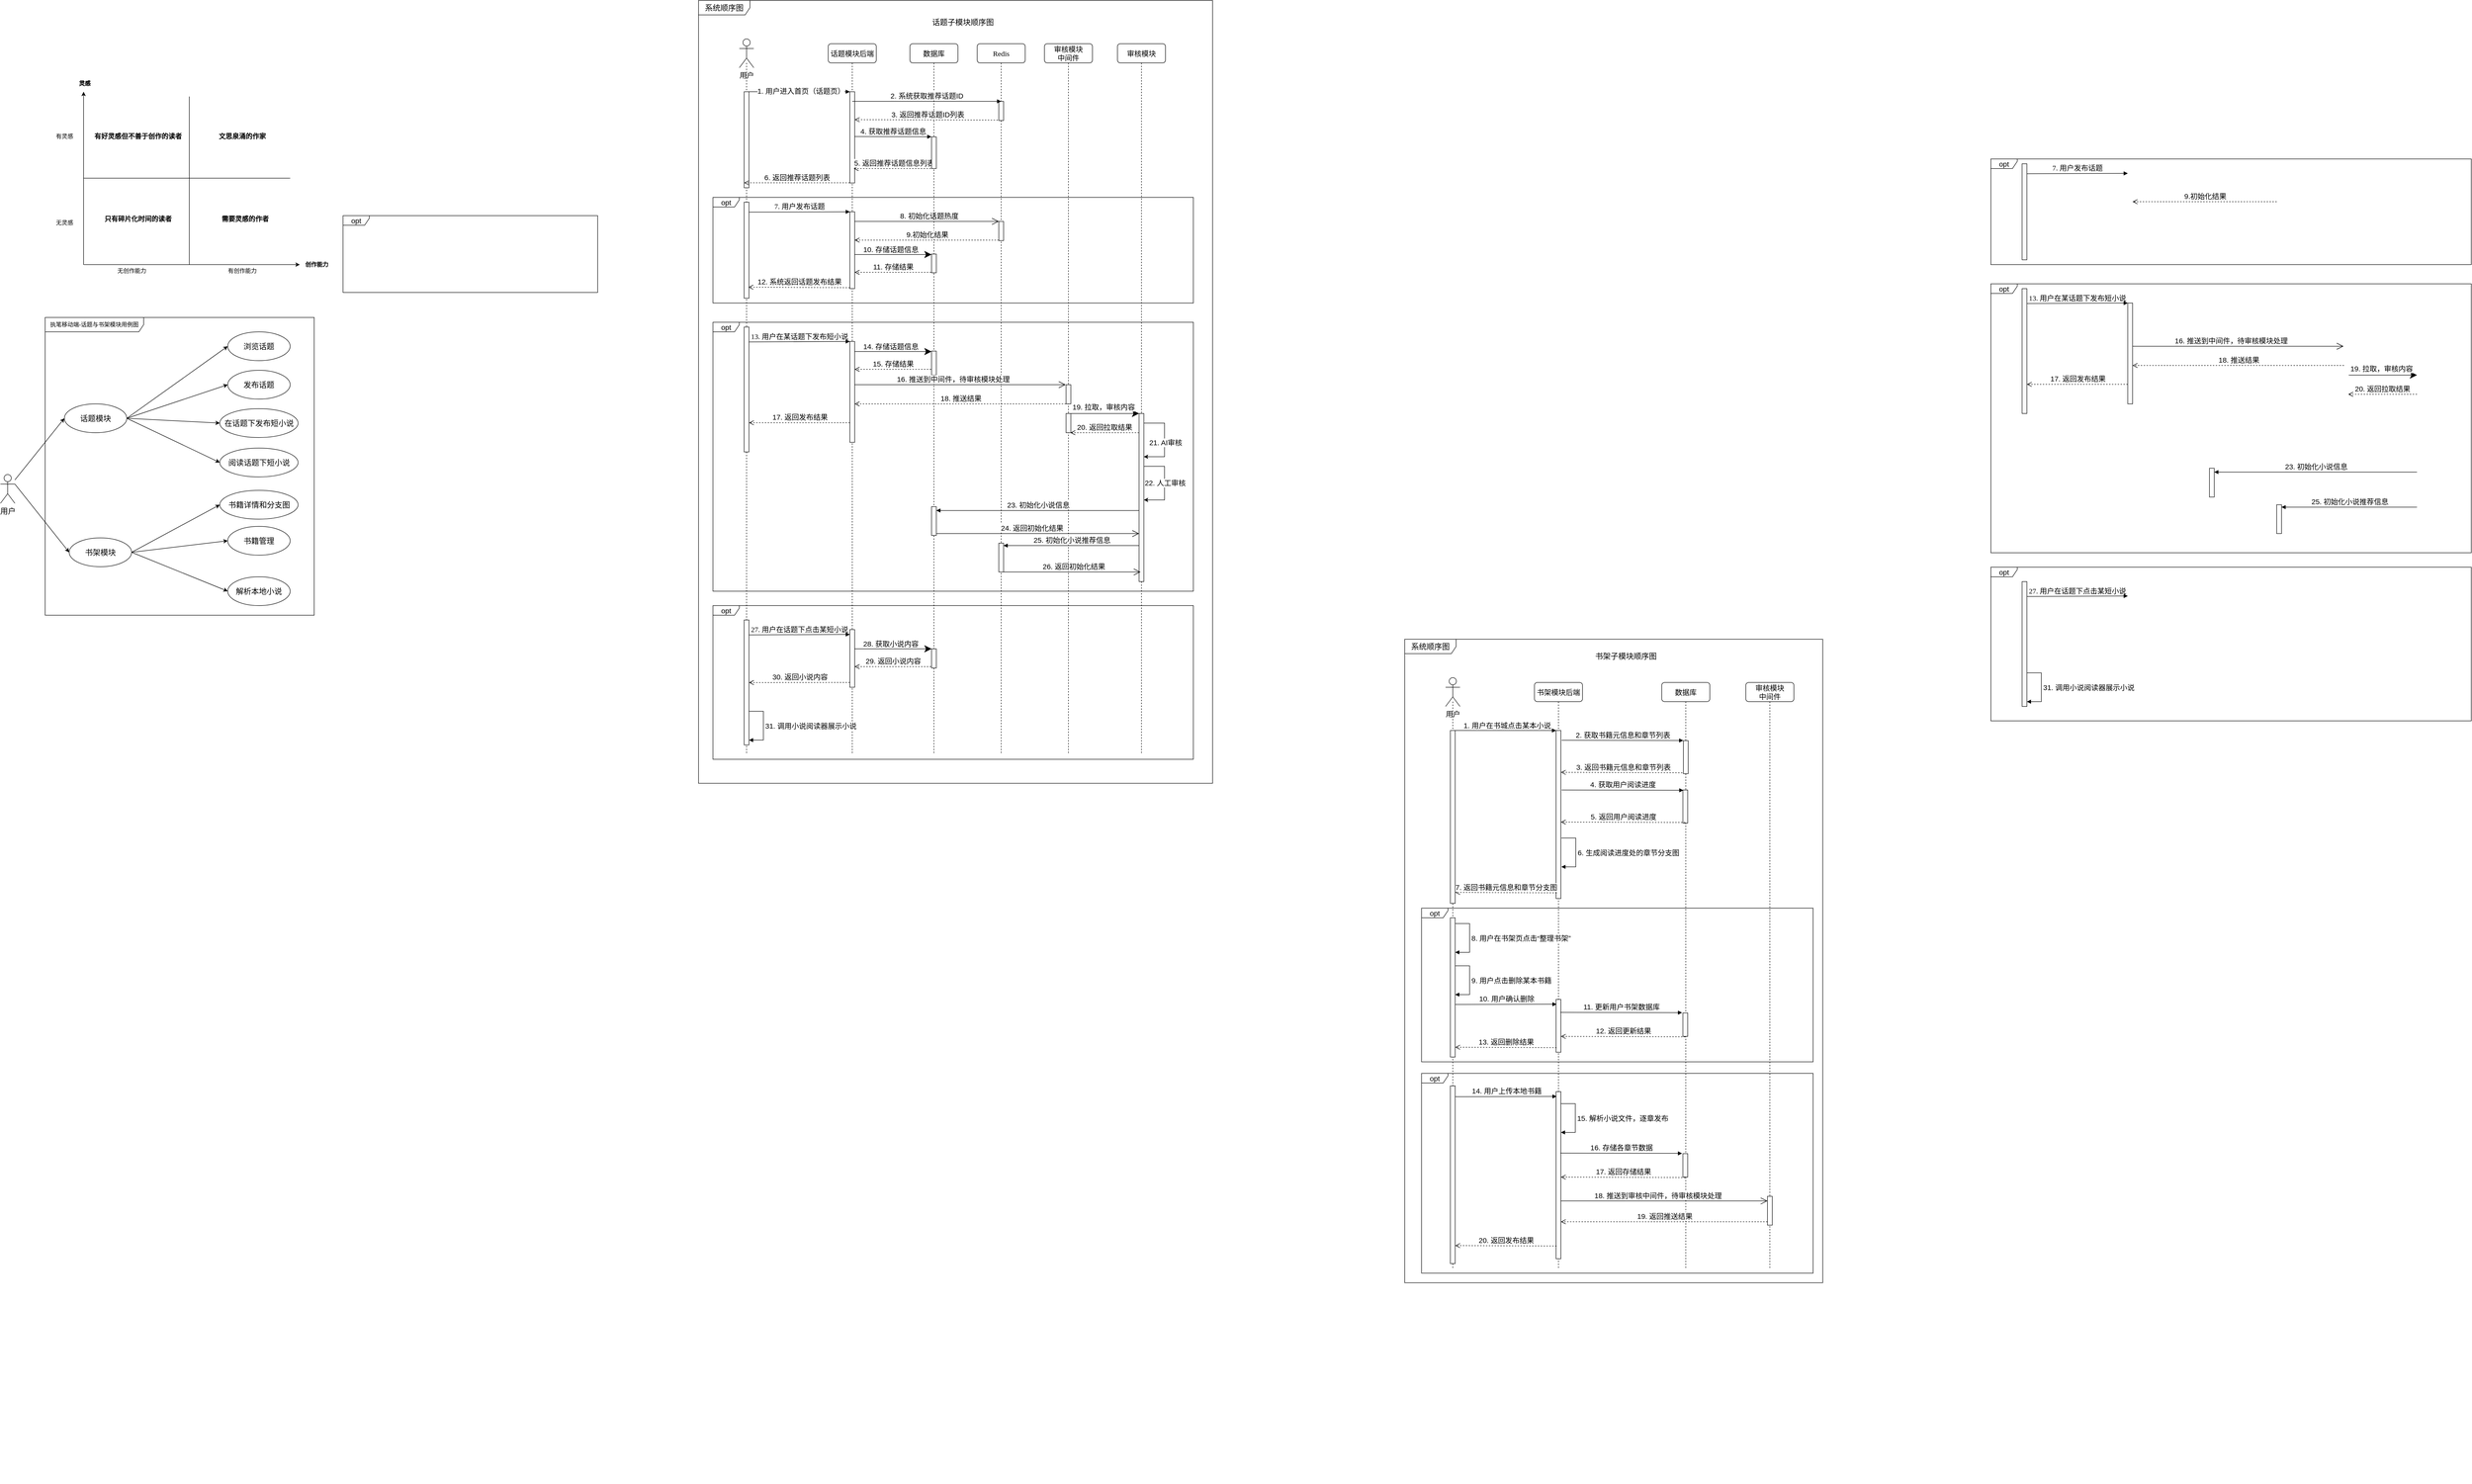 <mxfile version="26.2.13">
  <diagram name="第 1 页" id="5w60ZApVhtlBWwktxhmQ">
    <mxGraphModel dx="4077" dy="2489" grid="1" gridSize="10" guides="1" tooltips="1" connect="1" arrows="1" fold="1" page="1" pageScale="1" pageWidth="827" pageHeight="1169" math="0" shadow="0">
      <root>
        <mxCell id="0" />
        <mxCell id="1" parent="0" />
        <mxCell id="fj7yE3d4NN2Kqe4ZEAE6-2" value="" style="endArrow=classic;html=1;rounded=0;" parent="1" edge="1">
          <mxGeometry width="50" height="50" relative="1" as="geometry">
            <mxPoint x="390" y="600" as="sourcePoint" />
            <mxPoint x="840" y="600" as="targetPoint" />
          </mxGeometry>
        </mxCell>
        <mxCell id="fj7yE3d4NN2Kqe4ZEAE6-4" value="" style="endArrow=classic;html=1;rounded=0;" parent="1" edge="1">
          <mxGeometry width="50" height="50" relative="1" as="geometry">
            <mxPoint x="390" y="600" as="sourcePoint" />
            <mxPoint x="390" y="240" as="targetPoint" />
          </mxGeometry>
        </mxCell>
        <mxCell id="RaiOMSPYlgh454oG2q4W-1" value="" style="endArrow=none;html=1;rounded=0;" edge="1" parent="1">
          <mxGeometry width="50" height="50" relative="1" as="geometry">
            <mxPoint x="390" y="420" as="sourcePoint" />
            <mxPoint x="820" y="420" as="targetPoint" />
          </mxGeometry>
        </mxCell>
        <mxCell id="RaiOMSPYlgh454oG2q4W-2" value="" style="endArrow=none;html=1;rounded=0;" edge="1" parent="1">
          <mxGeometry width="50" height="50" relative="1" as="geometry">
            <mxPoint x="610" y="600" as="sourcePoint" />
            <mxPoint x="610" y="250" as="targetPoint" />
          </mxGeometry>
        </mxCell>
        <mxCell id="RaiOMSPYlgh454oG2q4W-3" value="&lt;b&gt;创作能力&lt;/b&gt;" style="text;html=1;align=center;verticalAlign=middle;resizable=0;points=[];autosize=1;strokeColor=none;fillColor=none;" vertex="1" parent="1">
          <mxGeometry x="840" y="585" width="70" height="30" as="geometry" />
        </mxCell>
        <mxCell id="RaiOMSPYlgh454oG2q4W-4" value="&lt;b&gt;灵感&lt;/b&gt;" style="text;html=1;align=center;verticalAlign=middle;resizable=0;points=[];autosize=1;strokeColor=none;fillColor=none;" vertex="1" parent="1">
          <mxGeometry x="367" y="208" width="50" height="30" as="geometry" />
        </mxCell>
        <mxCell id="RaiOMSPYlgh454oG2q4W-5" value="&lt;b&gt;灵感&lt;/b&gt;" style="text;html=1;align=center;verticalAlign=middle;resizable=0;points=[];autosize=1;strokeColor=none;fillColor=none;" vertex="1" parent="1">
          <mxGeometry x="367" y="208" width="50" height="30" as="geometry" />
        </mxCell>
        <mxCell id="RaiOMSPYlgh454oG2q4W-6" value="无创作能力" style="text;html=1;align=center;verticalAlign=middle;resizable=0;points=[];autosize=1;strokeColor=none;fillColor=none;" vertex="1" parent="1">
          <mxGeometry x="450" y="598" width="80" height="30" as="geometry" />
        </mxCell>
        <mxCell id="RaiOMSPYlgh454oG2q4W-7" value="有创作能力" style="text;html=1;align=center;verticalAlign=middle;resizable=0;points=[];autosize=1;strokeColor=none;fillColor=none;" vertex="1" parent="1">
          <mxGeometry x="680" y="598" width="80" height="30" as="geometry" />
        </mxCell>
        <mxCell id="RaiOMSPYlgh454oG2q4W-8" value="有灵感" style="text;html=1;align=center;verticalAlign=middle;resizable=0;points=[];autosize=1;strokeColor=none;fillColor=none;" vertex="1" parent="1">
          <mxGeometry x="320" y="318" width="60" height="30" as="geometry" />
        </mxCell>
        <mxCell id="RaiOMSPYlgh454oG2q4W-9" value="无灵感" style="text;html=1;align=center;verticalAlign=middle;resizable=0;points=[];autosize=1;strokeColor=none;fillColor=none;" vertex="1" parent="1">
          <mxGeometry x="320" y="498" width="60" height="30" as="geometry" />
        </mxCell>
        <mxCell id="RaiOMSPYlgh454oG2q4W-10" value="只有碎片化时间的读者" style="text;html=1;align=center;verticalAlign=middle;whiteSpace=wrap;rounded=0;fontStyle=1;fontSize=14;" vertex="1" parent="1">
          <mxGeometry x="417" y="490" width="173" height="30" as="geometry" />
        </mxCell>
        <mxCell id="RaiOMSPYlgh454oG2q4W-11" value="有好灵感但不善于创作的读者" style="text;html=1;align=center;verticalAlign=middle;whiteSpace=wrap;rounded=0;fontStyle=1;fontSize=14;" vertex="1" parent="1">
          <mxGeometry x="407" y="318" width="193" height="30" as="geometry" />
        </mxCell>
        <mxCell id="RaiOMSPYlgh454oG2q4W-12" value="文思泉涌的作家" style="text;html=1;align=center;verticalAlign=middle;whiteSpace=wrap;rounded=0;fontStyle=1;fontSize=14;" vertex="1" parent="1">
          <mxGeometry x="633.5" y="318" width="173" height="30" as="geometry" />
        </mxCell>
        <mxCell id="RaiOMSPYlgh454oG2q4W-13" value="需要灵感的作者" style="text;html=1;align=center;verticalAlign=middle;whiteSpace=wrap;rounded=0;fontStyle=1;fontSize=14;" vertex="1" parent="1">
          <mxGeometry x="640" y="490" width="173" height="30" as="geometry" />
        </mxCell>
        <mxCell id="RaiOMSPYlgh454oG2q4W-15" value="用户" style="shape=umlActor;verticalLabelPosition=bottom;verticalAlign=top;html=1;outlineConnect=0;fontSize=16;" vertex="1" parent="1">
          <mxGeometry x="217" y="1037" width="30" height="60" as="geometry" />
        </mxCell>
        <mxCell id="RaiOMSPYlgh454oG2q4W-32" style="rounded=0;orthogonalLoop=1;jettySize=auto;html=1;entryX=0;entryY=0.5;entryDx=0;entryDy=0;exitX=1;exitY=0.5;exitDx=0;exitDy=0;fontSize=16;" edge="1" parent="1" source="RaiOMSPYlgh454oG2q4W-16" target="RaiOMSPYlgh454oG2q4W-20">
          <mxGeometry relative="1" as="geometry" />
        </mxCell>
        <mxCell id="RaiOMSPYlgh454oG2q4W-16" value="话题模块" style="ellipse;whiteSpace=wrap;html=1;fontSize=16;" vertex="1" parent="1">
          <mxGeometry x="350" y="890" width="130" height="60" as="geometry" />
        </mxCell>
        <mxCell id="RaiOMSPYlgh454oG2q4W-17" value="浏览话题" style="ellipse;whiteSpace=wrap;html=1;fontSize=16;" vertex="1" parent="1">
          <mxGeometry x="690" y="740" width="130" height="60" as="geometry" />
        </mxCell>
        <mxCell id="RaiOMSPYlgh454oG2q4W-18" value="发布话题" style="ellipse;whiteSpace=wrap;html=1;fontSize=16;" vertex="1" parent="1">
          <mxGeometry x="690" y="820" width="130" height="60" as="geometry" />
        </mxCell>
        <mxCell id="RaiOMSPYlgh454oG2q4W-20" value="在话题下发布短小说" style="ellipse;whiteSpace=wrap;html=1;fontSize=16;" vertex="1" parent="1">
          <mxGeometry x="673.5" y="900" width="163" height="60" as="geometry" />
        </mxCell>
        <mxCell id="RaiOMSPYlgh454oG2q4W-24" value="书架模块" style="ellipse;whiteSpace=wrap;html=1;fontSize=16;" vertex="1" parent="1">
          <mxGeometry x="360" y="1169" width="130" height="60" as="geometry" />
        </mxCell>
        <mxCell id="RaiOMSPYlgh454oG2q4W-25" value="书籍管理" style="ellipse;whiteSpace=wrap;html=1;fontSize=16;" vertex="1" parent="1">
          <mxGeometry x="690" y="1145" width="130" height="60" as="geometry" />
        </mxCell>
        <mxCell id="RaiOMSPYlgh454oG2q4W-26" value="解析本地小说" style="ellipse;whiteSpace=wrap;html=1;fontSize=16;" vertex="1" parent="1">
          <mxGeometry x="690" y="1250" width="130" height="60" as="geometry" />
        </mxCell>
        <mxCell id="RaiOMSPYlgh454oG2q4W-33" value="" style="endArrow=classic;html=1;rounded=0;entryX=0;entryY=0.5;entryDx=0;entryDy=0;" edge="1" parent="1" source="RaiOMSPYlgh454oG2q4W-15" target="RaiOMSPYlgh454oG2q4W-16">
          <mxGeometry width="50" height="50" relative="1" as="geometry">
            <mxPoint x="300" y="1060" as="sourcePoint" />
            <mxPoint x="350" y="1010" as="targetPoint" />
          </mxGeometry>
        </mxCell>
        <mxCell id="RaiOMSPYlgh454oG2q4W-35" value="" style="endArrow=classic;html=1;rounded=0;entryX=0;entryY=0.5;entryDx=0;entryDy=0;exitX=1;exitY=0.333;exitDx=0;exitDy=0;exitPerimeter=0;" edge="1" parent="1" source="RaiOMSPYlgh454oG2q4W-15" target="RaiOMSPYlgh454oG2q4W-24">
          <mxGeometry width="50" height="50" relative="1" as="geometry">
            <mxPoint x="260" y="1044" as="sourcePoint" />
            <mxPoint x="367" y="1000" as="targetPoint" />
          </mxGeometry>
        </mxCell>
        <mxCell id="RaiOMSPYlgh454oG2q4W-36" value="" style="endArrow=classic;html=1;rounded=0;exitX=1;exitY=0.5;exitDx=0;exitDy=0;entryX=0;entryY=0.5;entryDx=0;entryDy=0;fontSize=16;" edge="1" parent="1" source="RaiOMSPYlgh454oG2q4W-24" target="RaiOMSPYlgh454oG2q4W-25">
          <mxGeometry width="50" height="50" relative="1" as="geometry">
            <mxPoint x="540" y="1240" as="sourcePoint" />
            <mxPoint x="590" y="1190" as="targetPoint" />
          </mxGeometry>
        </mxCell>
        <mxCell id="RaiOMSPYlgh454oG2q4W-37" value="" style="endArrow=classic;html=1;rounded=0;entryX=0;entryY=0.5;entryDx=0;entryDy=0;exitX=1;exitY=0.5;exitDx=0;exitDy=0;fontSize=16;" edge="1" parent="1" source="RaiOMSPYlgh454oG2q4W-24" target="RaiOMSPYlgh454oG2q4W-26">
          <mxGeometry width="50" height="50" relative="1" as="geometry">
            <mxPoint x="490" y="1290" as="sourcePoint" />
            <mxPoint x="580" y="1250" as="targetPoint" />
          </mxGeometry>
        </mxCell>
        <mxCell id="RaiOMSPYlgh454oG2q4W-39" style="rounded=0;orthogonalLoop=1;jettySize=auto;html=1;entryX=0;entryY=0.5;entryDx=0;entryDy=0;exitX=1;exitY=0.5;exitDx=0;exitDy=0;fontSize=16;" edge="1" parent="1" source="RaiOMSPYlgh454oG2q4W-16" target="RaiOMSPYlgh454oG2q4W-18">
          <mxGeometry relative="1" as="geometry">
            <mxPoint x="490" y="930" as="sourcePoint" />
            <mxPoint x="784" y="980" as="targetPoint" />
          </mxGeometry>
        </mxCell>
        <mxCell id="RaiOMSPYlgh454oG2q4W-40" style="rounded=0;orthogonalLoop=1;jettySize=auto;html=1;entryX=0;entryY=0.5;entryDx=0;entryDy=0;exitX=1;exitY=0.5;exitDx=0;exitDy=0;fontSize=16;" edge="1" parent="1" source="RaiOMSPYlgh454oG2q4W-16" target="RaiOMSPYlgh454oG2q4W-17">
          <mxGeometry relative="1" as="geometry">
            <mxPoint x="490" y="930" as="sourcePoint" />
            <mxPoint x="770" y="900" as="targetPoint" />
          </mxGeometry>
        </mxCell>
        <mxCell id="RaiOMSPYlgh454oG2q4W-45" value="执笔移动端-话题与书架模块用例图" style="shape=umlFrame;whiteSpace=wrap;html=1;pointerEvents=0;width=205;height=30;" vertex="1" parent="1">
          <mxGeometry x="310" y="710" width="560" height="620" as="geometry" />
        </mxCell>
        <mxCell id="RaiOMSPYlgh454oG2q4W-46" value="阅读话题下短小说" style="ellipse;whiteSpace=wrap;html=1;fontSize=16;" vertex="1" parent="1">
          <mxGeometry x="673.5" y="982" width="163" height="60" as="geometry" />
        </mxCell>
        <mxCell id="RaiOMSPYlgh454oG2q4W-48" style="rounded=0;orthogonalLoop=1;jettySize=auto;html=1;entryX=0;entryY=0.5;entryDx=0;entryDy=0;fontSize=16;" edge="1" parent="1" target="RaiOMSPYlgh454oG2q4W-46">
          <mxGeometry relative="1" as="geometry">
            <mxPoint x="480" y="920" as="sourcePoint" />
            <mxPoint x="683" y="950" as="targetPoint" />
          </mxGeometry>
        </mxCell>
        <mxCell id="RaiOMSPYlgh454oG2q4W-49" value="书籍详情和分支图" style="ellipse;whiteSpace=wrap;html=1;fontSize=16;" vertex="1" parent="1">
          <mxGeometry x="673.5" y="1070" width="163" height="60" as="geometry" />
        </mxCell>
        <mxCell id="RaiOMSPYlgh454oG2q4W-51" value="" style="endArrow=classic;html=1;rounded=0;exitX=1;exitY=0.5;exitDx=0;exitDy=0;entryX=0;entryY=0.5;entryDx=0;entryDy=0;fontSize=16;" edge="1" parent="1" source="RaiOMSPYlgh454oG2q4W-24" target="RaiOMSPYlgh454oG2q4W-49">
          <mxGeometry width="50" height="50" relative="1" as="geometry">
            <mxPoint x="490" y="1330" as="sourcePoint" />
            <mxPoint x="700" y="1252" as="targetPoint" />
          </mxGeometry>
        </mxCell>
        <mxCell id="RaiOMSPYlgh454oG2q4W-52" value="opt" style="shape=umlFrame;whiteSpace=wrap;html=1;pointerEvents=0;width=55;height=20;fontSize=15;" vertex="1" parent="1">
          <mxGeometry x="930" y="498" width="530" height="160" as="geometry" />
        </mxCell>
        <mxCell id="RaiOMSPYlgh454oG2q4W-53" value="话题子模块顺序图" style="text;html=1;align=center;verticalAlign=middle;resizable=0;points=[];autosize=1;strokeColor=none;fillColor=none;fontSize=16;" vertex="1" parent="1">
          <mxGeometry x="2145" y="80" width="150" height="30" as="geometry" />
        </mxCell>
        <mxCell id="RaiOMSPYlgh454oG2q4W-92" value="&lt;span style=&quot;color: rgba(0, 0, 0, 0); font-family: monospace; font-size: 0px; text-align: start;&quot;&gt;%3CmxGraphModel%3E%3Croot%3E%3CmxCell%20id%3D%220%22%2F%3E%3CmxCell%20id%3D%221%22%20parent%3D%220%22%2F%3E%3CmxCell%20id%3D%222%22%20value%3D%22%3AObject%22%20style%3D%22shape%3DumlLifeline%3Bperimeter%3DlifelinePerimeter%3BwhiteSpace%3Dwrap%3Bhtml%3D1%3Bcontainer%3D1%3Bcollapsible%3D0%3BrecursiveResize%3D0%3BoutlineConnect%3D0%3Brounded%3D1%3Bshadow%3D0%3Bcomic%3D0%3BlabelBackgroundColor%3Dnone%3BstrokeWidth%3D1%3BfontFamily%3DVerdana%3BfontSize%3D12%3Balign%3Dcenter%3B%22%20vertex%3D%221%22%20parent%3D%221%22%3E%3CmxGeometry%20x%3D%22240%22%20y%3D%2280%22%20width%3D%22100%22%20height%3D%22580%22%20as%3D%22geometry%22%2F%3E%3C%2FmxCell%3E%3CmxCell%20id%3D%223%22%20value%3D%22%22%20style%3D%22html%3D1%3Bpoints%3D%5B%5D%3Bperimeter%3DorthogonalPerimeter%3Brounded%3D0%3Bshadow%3D0%3Bcomic%3D0%3BlabelBackgroundColor%3Dnone%3BstrokeWidth%3D1%3BfontFamily%3DVerdana%3BfontSize%3D12%3Balign%3Dcenter%3B%22%20vertex%3D%221%22%20parent%3D%222%22%3E%3CmxGeometry%20x%3D%2245%22%20y%3D%22100%22%20width%3D%2210%22%20height%3D%22230%22%20as%3D%22geometry%22%2F%3E%3C%2FmxCell%3E%3CmxCell%20id%3D%224%22%20value%3D%22%3AObject%22%20style%3D%22shape%3DumlLifeline%3Bperimeter%3DlifelinePerimeter%3BwhiteSpace%3Dwrap%3Bhtml%3D1%3Bcontainer%3D1%3Bcollapsible%3D0%3BrecursiveResize%3D0%3BoutlineConnect%3D0%3Brounded%3D1%3Bshadow%3D0%3Bcomic%3D0%3BlabelBackgroundColor%3Dnone%3BstrokeWidth%3D1%3BfontFamily%3DVerdana%3BfontSize%3D12%3Balign%3Dcenter%3B%22%20vertex%3D%221%22%20parent%3D%221%22%3E%3CmxGeometry%20x%3D%22400%22%20y%3D%2280%22%20width%3D%22100%22%20height%3D%22580%22%20as%3D%22geometry%22%2F%3E%3C%2FmxCell%3E%3CmxCell%20id%3D%225%22%20value%3D%22%22%20style%3D%22html%3D1%3Bpoints%3D%5B%5D%3Bperimeter%3DorthogonalPerimeter%3Brounded%3D0%3Bshadow%3D0%3Bcomic%3D0%3BlabelBackgroundColor%3Dnone%3BstrokeWidth%3D1%3BfontFamily%3DVerdana%3BfontSize%3D12%3Balign%3Dcenter%3B%22%20vertex%3D%221%22%20parent%3D%224%22%3E%3CmxGeometry%20x%3D%2245%22%20y%3D%22100%22%20width%3D%2210%22%20height%3D%22200%22%20as%3D%22geometry%22%2F%3E%3C%2FmxCell%3E%3CmxCell%20id%3D%226%22%20value%3D%22%3AObject%22%20style%3D%22shape%3DumlLifeline%3Bperimeter%3DlifelinePerimeter%3BwhiteSpace%3Dwrap%3Bhtml%3D1%3Bcontainer%3D1%3Bcollapsible%3D0%3BrecursiveResize%3D0%3BoutlineConnect%3D0%3Brounded%3D1%3Bshadow%3D0%3Bcomic%3D0%3BlabelBackgroundColor%3Dnone%3BstrokeWidth%3D1%3BfontFamily%3DVerdana%3BfontSize%3D12%3Balign%3Dcenter%3B%22%20vertex%3D%221%22%20parent%3D%221%22%3E%3CmxGeometry%20x%3D%22540%22%20y%3D%2280%22%20width%3D%22100%22%20height%3D%22580%22%20as%3D%22geometry%22%2F%3E%3C%2FmxCell%3E%3CmxCell%20id%3D%227%22%20value%3D%22%3AObject%22%20style%3D%22shape%3DumlLifeline%3Bperimeter%3DlifelinePerimeter%3BwhiteSpace%3Dwrap%3Bhtml%3D1%3Bcontainer%3D1%3Bcollapsible%3D0%3BrecursiveResize%3D0%3BoutlineConnect%3D0%3Brounded%3D1%3Bshadow%3D0%3Bcomic%3D0%3BlabelBackgroundColor%3Dnone%3BstrokeWidth%3D1%3BfontFamily%3DVerdana%3BfontSize%3D12%3Balign%3Dcenter%3B%22%20vertex%3D%221%22%20parent%3D%221%22%3E%3CmxGeometry%20x%3D%22680%22%20y%3D%2280%22%20width%3D%22100%22%20height%3D%22580%22%20as%3D%22geometry%22%2F%3E%3C%2FmxCell%3E%3CmxCell%20id%3D%228%22%20value%3D%22%3AObject%22%20style%3D%22shape%3DumlLifeline%3Bperimeter%3DlifelinePerimeter%3BwhiteSpace%3Dwrap%3Bhtml%3D1%3Bcontainer%3D1%3Bcollapsible%3D0%3BrecursiveResize%3D0%3BoutlineConnect%3D0%3Brounded%3D1%3Bshadow%3D0%3Bcomic%3D0%3BlabelBackgroundColor%3Dnone%3BstrokeWidth%3D1%3BfontFamily%3DVerdana%3BfontSize%3D12%3Balign%3Dcenter%3B%22%20vertex%3D%221%22%20parent%3D%221%22%3E%3CmxGeometry%20x%3D%22820%22%20y%3D%2280%22%20width%3D%22100%22%20height%3D%22580%22%20as%3D%22geometry%22%2F%3E%3C%2FmxCell%3E%3CmxCell%20id%3D%229%22%20value%3D%22%3AObject%22%20style%3D%22shape%3DumlLifeline%3Bperimeter%3DlifelinePerimeter%3BwhiteSpace%3Dwrap%3Bhtml%3D1%3Bcontainer%3D1%3Bcollapsible%3D0%3BrecursiveResize%3D0%3BoutlineConnect%3D0%3Brounded%3D1%3Bshadow%3D0%3Bcomic%3D0%3BlabelBackgroundColor%3Dnone%3BstrokeWidth%3D1%3BfontFamily%3DVerdana%3BfontSize%3D12%3Balign%3Dcenter%3B%22%20vertex%3D%221%22%20parent%3D%221%22%3E%3CmxGeometry%20x%3D%22960%22%20y%3D%2280%22%20width%3D%22100%22%20height%3D%22580%22%20as%3D%22geometry%22%2F%3E%3C%2FmxCell%3E%3CmxCell%20id%3D%2210%22%20value%3D%22%3AObject%22%20style%3D%22shape%3DumlLifeline%3Bperimeter%3DlifelinePerimeter%3BwhiteSpace%3Dwrap%3Bhtml%3D1%3Bcontainer%3D1%3Bcollapsible%3D0%3BrecursiveResize%3D0%3BoutlineConnect%3D0%3Brounded%3D1%3Bshadow%3D0%3Bcomic%3D0%3BlabelBackgroundColor%3Dnone%3BstrokeWidth%3D1%3BfontFamily%3DVerdana%3BfontSize%3D12%3Balign%3Dcenter%3B%22%20vertex%3D%221%22%20parent%3D%221%22%3E%3CmxGeometry%20x%3D%22100%22%20y%3D%2280%22%20width%3D%22100%22%20height%3D%22580%22%20as%3D%22geometry%22%2F%3E%3C%2FmxCell%3E%3CmxCell%20id%3D%2211%22%20value%3D%22%22%20style%3D%22html%3D1%3Bpoints%3D%5B%5D%3Bperimeter%3DorthogonalPerimeter%3Brounded%3D0%3Bshadow%3D0%3Bcomic%3D0%3BlabelBackgroundColor%3Dnone%3BstrokeWidth%3D1%3BfontFamily%3DVerdana%3BfontSize%3D12%3Balign%3Dcenter%3B%22%20vertex%3D%221%22%20parent%3D%2210%22%3E%3CmxGeometry%20x%3D%2245%22%20y%3D%22100%22%20width%3D%2210%22%20height%3D%22440%22%20as%3D%22geometry%22%2F%3E%3C%2FmxCell%3E%3CmxCell%20id%3D%2212%22%20value%3D%22%22%20style%3D%22html%3D1%3Bpoints%3D%5B%5D%3Bperimeter%3DorthogonalPerimeter%3Brounded%3D0%3Bshadow%3D0%3Bcomic%3D0%3BlabelBackgroundColor%3Dnone%3BstrokeWidth%3D1%3BfontFamily%3DVerdana%3BfontSize%3D12%3Balign%3Dcenter%3B%22%20vertex%3D%221%22%20parent%3D%221%22%3E%3CmxGeometry%20x%3D%22585%22%20y%3D%22220%22%20width%3D%2210%22%20height%3D%22180%22%20as%3D%22geometry%22%2F%3E%3C%2FmxCell%3E%3CmxCell%20id%3D%2213%22%20value%3D%22dispatch%22%20style%3D%22html%3D1%3BverticalAlign%3Dbottom%3BendArrow%3Dblock%3BlabelBackgroundColor%3Dnone%3BfontFamily%3DVerdana%3BfontSize%3D12%3BedgeStyle%3DelbowEdgeStyle%3Belbow%3Dvertical%3B%22%20edge%3D%221%22%20source%3D%225%22%20target%3D%2212%22%20parent%3D%221%22%3E%3CmxGeometry%20relative%3D%221%22%20as%3D%22geometry%22%3E%3CmxPoint%20x%3D%22510%22%20y%3D%22220%22%20as%3D%22sourcePoint%22%2F%3E%3CArray%20as%3D%22points%22%3E%3CmxPoint%20x%3D%22460%22%20y%3D%22220%22%2F%3E%3C%2FArray%3E%3C%2FmxGeometry%3E%3C%2FmxCell%3E%3CmxCell%20id%3D%2214%22%20value%3D%22%22%20style%3D%22html%3D1%3Bpoints%3D%5B%5D%3Bperimeter%3DorthogonalPerimeter%3Brounded%3D0%3Bshadow%3D0%3Bcomic%3D0%3BlabelBackgroundColor%3Dnone%3BstrokeWidth%3D1%3BfontFamily%3DVerdana%3BfontSize%3D12%3Balign%3Dcenter%3B%22%20vertex%3D%221%22%20parent%3D%221%22%3E%3CmxGeometry%20x%3D%22725%22%20y%3D%22230%22%20width%3D%2210%22%20height%3D%2240%22%20as%3D%22geometry%22%2F%3E%3C%2FmxCell%3E%3CmxCell%20id%3D%2215%22%20value%3D%22dispatch%22%20style%3D%22html%3D1%3BverticalAlign%3Dbottom%3BendArrow%3Dblock%3BentryX%3D0%3BentryY%3D0%3BlabelBackgroundColor%3Dnone%3BfontFamily%3DVerdana%3BfontSize%3D12%3BedgeStyle%3DelbowEdgeStyle%3Belbow%3Dvertical%3B%22%20edge%3D%221%22%20source%3D%2212%22%20target%3D%2214%22%20parent%3D%221%22%3E%3CmxGeometry%20relative%3D%221%22%20as%3D%22geometry%22%3E%3CmxPoint%20x%3D%22650%22%20y%3D%22230%22%20as%3D%22sourcePoint%22%2F%3E%3C%2FmxGeometry%3E%3C%2FmxCell%3E%3CmxCell%20id%3D%2216%22%20value%3D%22return%22%20style%3D%22html%3D1%3BverticalAlign%3Dbottom%3BendArrow%3Dopen%3Bdashed%3D1%3BendSize%3D8%3BlabelBackgroundColor%3Dnone%3BfontFamily%3DVerdana%3BfontSize%3D12%3BedgeStyle%3DelbowEdgeStyle%3Belbow%3Dvertical%3B%22%20edge%3D%221%22%20source%3D%2214%22%20target%3D%2212%22%20parent%3D%221%22%3E%3CmxGeometry%20relative%3D%221%22%20as%3D%22geometry%22%3E%3CmxPoint%20x%3D%22650%22%20y%3D%22306%22%20as%3D%22targetPoint%22%2F%3E%3CArray%20as%3D%22points%22%3E%3CmxPoint%20x%3D%22670%22%20y%3D%22260%22%2F%3E%3CmxPoint%20x%3D%22700%22%20y%3D%22260%22%2F%3E%3C%2FArray%3E%3C%2FmxGeometry%3E%3C%2FmxCell%3E%3CmxCell%20id%3D%2217%22%20value%3D%22%22%20style%3D%22html%3D1%3Bpoints%3D%5B%5D%3Bperimeter%3DorthogonalPerimeter%3Brounded%3D0%3Bshadow%3D0%3Bcomic%3D0%3BlabelBackgroundColor%3Dnone%3BstrokeWidth%3D1%3BfontFamily%3DVerdana%3BfontSize%3D12%3Balign%3Dcenter%3B%22%20vertex%3D%221%22%20parent%3D%221%22%3E%3CmxGeometry%20x%3D%22585%22%20y%3D%22440%22%20width%3D%2210%22%20height%3D%22140%22%20as%3D%22geometry%22%2F%3E%3C%2FmxCell%3E%3CmxCell%20id%3D%2218%22%20value%3D%22dispatch%22%20style%3D%22html%3D1%3BverticalAlign%3Dbottom%3BendArrow%3Dblock%3BentryX%3D0%3BentryY%3D0%3BlabelBackgroundColor%3Dnone%3BfontFamily%3DVerdana%3BfontSize%3D12%3B%22%20edge%3D%221%22%20source%3D%2211%22%20target%3D%2217%22%20parent%3D%221%22%3E%3CmxGeometry%20relative%3D%221%22%20as%3D%22geometry%22%3E%3CmxPoint%20x%3D%22510%22%20y%3D%22420%22%20as%3D%22sourcePoint%22%2F%3E%3C%2FmxGeometry%3E%3C%2FmxCell%3E%3CmxCell%20id%3D%2219%22%20value%3D%22%22%20style%3D%22html%3D1%3Bpoints%3D%5B%5D%3Bperimeter%3DorthogonalPerimeter%3Brounded%3D0%3Bshadow%3D0%3Bcomic%3D0%3BlabelBackgroundColor%3Dnone%3BstrokeColor%3D%23000000%3BstrokeWidth%3D1%3BfillColor%3D%23FFFFFF%3BfontFamily%3DVerdana%3BfontSize%3D12%3BfontColor%3D%23000000%3Balign%3Dcenter%3B%22%20vertex%3D%221%22%20parent%3D%221%22%3E%3CmxGeometry%20x%3D%221005%22%20y%3D%22460%22%20width%3D%2210%22%20height%3D%2230%22%20as%3D%22geometry%22%2F%3E%3C%2FmxCell%3E%3CmxCell%20id%3D%2220%22%20value%3D%22dispatch%22%20style%3D%22html%3D1%3BverticalAlign%3Dbottom%3BendArrow%3Dblock%3BentryX%3D0%3BentryY%3D0%3BlabelBackgroundColor%3Dnone%3BfontFamily%3DVerdana%3BfontSize%3D12%3B%22%20edge%3D%221%22%20source%3D%2217%22%20target%3D%2219%22%20parent%3D%221%22%3E%3CmxGeometry%20relative%3D%221%22%20as%3D%22geometry%22%3E%3CmxPoint%20x%3D%22930%22%20y%3D%22340%22%20as%3D%22sourcePoint%22%2F%3E%3C%2FmxGeometry%3E%3C%2FmxCell%3E%3CmxCell%20id%3D%2221%22%20value%3D%22return%22%20style%3D%22html%3D1%3BverticalAlign%3Dbottom%3BendArrow%3Dopen%3Bdashed%3D1%3BendSize%3D8%3BexitX%3D0%3BexitY%3D0.95%3BlabelBackgroundColor%3Dnone%3BfontFamily%3DVerdana%3BfontSize%3D12%3B%22%20edge%3D%221%22%20source%3D%2219%22%20target%3D%2217%22%20parent%3D%221%22%3E%3CmxGeometry%20relative%3D%221%22%20as%3D%22geometry%22%3E%3CmxPoint%20x%3D%22930%22%20y%3D%22416%22%20as%3D%22targetPoint%22%2F%3E%3C%2FmxGeometry%3E%3C%2FmxCell%3E%3CmxCell%20id%3D%2222%22%20value%3D%22%22%20style%3D%22html%3D1%3Bpoints%3D%5B%5D%3Bperimeter%3DorthogonalPerimeter%3Brounded%3D0%3Bshadow%3D0%3Bcomic%3D0%3BlabelBackgroundColor%3Dnone%3BstrokeWidth%3D1%3BfontFamily%3DVerdana%3BfontSize%3D12%3Balign%3Dcenter%3B%22%20vertex%3D%221%22%20parent%3D%221%22%3E%3CmxGeometry%20x%3D%22870%22%20y%3D%22550%22%20width%3D%2210%22%20height%3D%2260%22%20as%3D%22geometry%22%2F%3E%3C%2FmxCell%3E%3CmxCell%20id%3D%2223%22%20value%3D%22dispatch%22%20style%3D%22html%3D1%3BverticalAlign%3Dbottom%3BendArrow%3Dblock%3BentryX%3D0%3BentryY%3D0%3BlabelBackgroundColor%3Dnone%3BfontFamily%3DVerdana%3BfontSize%3D12%3BedgeStyle%3DelbowEdgeStyle%3Belbow%3Dvertical%3B%22%20edge%3D%221%22%20source%3D%2230%22%20target%3D%2222%22%20parent%3D%221%22%3E%3CmxGeometry%20relative%3D%221%22%20as%3D%22geometry%22%3E%3CmxPoint%20x%3D%22800%22%20y%3D%22550%22%20as%3D%22sourcePoint%22%2F%3E%3C%2FmxGeometry%3E%3C%2FmxCell%3E%3CmxCell%20id%3D%2224%22%20value%3D%22return%22%20style%3D%22html%3D1%3BverticalAlign%3Dbottom%3BendArrow%3Dopen%3Bdashed%3D1%3BendSize%3D8%3BlabelBackgroundColor%3Dnone%3BfontFamily%3DVerdana%3BfontSize%3D12%3BedgeStyle%3DelbowEdgeStyle%3Belbow%3Dvertical%3B%22%20edge%3D%221%22%20source%3D%2222%22%20target%3D%2211%22%20parent%3D%221%22%3E%3CmxGeometry%20relative%3D%221%22%20as%3D%22geometry%22%3E%3CmxPoint%20x%3D%22800%22%20y%3D%22626%22%20as%3D%22targetPoint%22%2F%3E%3CArray%20as%3D%22points%22%3E%3CmxPoint%20x%3D%22570%22%20y%3D%22600%22%2F%3E%3C%2FArray%3E%3C%2FmxGeometry%3E%3C%2FmxCell%3E%3CmxCell%20id%3D%2225%22%20value%3D%22dispatch%22%20style%3D%22html%3D1%3BverticalAlign%3Dbottom%3BendArrow%3Dblock%3BentryX%3D0%3BentryY%3D0%3BlabelBackgroundColor%3Dnone%3BfontFamily%3DVerdana%3BfontSize%3D12%3BedgeStyle%3DelbowEdgeStyle%3Belbow%3Dvertical%3B%22%20edge%3D%221%22%20source%3D%2211%22%20target%3D%223%22%20parent%3D%221%22%3E%3CmxGeometry%20relative%3D%221%22%20as%3D%22geometry%22%3E%3CmxPoint%20x%3D%22220%22%20y%3D%22190%22%20as%3D%22sourcePoint%22%2F%3E%3C%2FmxGeometry%3E%3C%2FmxCell%3E%3CmxCell%20id%3D%2226%22%20value%3D%22dispatch%22%20style%3D%22html%3D1%3BverticalAlign%3Dbottom%3BendArrow%3Dblock%3BentryX%3D0%3BentryY%3D0%3BlabelBackgroundColor%3Dnone%3BfontFamily%3DVerdana%3BfontSize%3D12%3BedgeStyle%3DelbowEdgeStyle%3Belbow%3Dvertical%3B%22%20edge%3D%221%22%20source%3D%223%22%20target%3D%225%22%20parent%3D%221%22%3E%3CmxGeometry%20relative%3D%221%22%20as%3D%22geometry%22%3E%3CmxPoint%20x%3D%22370%22%20y%3D%22200%22%20as%3D%22sourcePoint%22%2F%3E%3C%2FmxGeometry%3E%3C%2FmxCell%3E%3CmxCell%20id%3D%2227%22%20value%3D%22%22%20style%3D%22html%3D1%3Bpoints%3D%5B%5D%3Bperimeter%3DorthogonalPerimeter%3Brounded%3D0%3Bshadow%3D0%3Bcomic%3D0%3BlabelBackgroundColor%3Dnone%3BstrokeWidth%3D1%3BfontFamily%3DVerdana%3BfontSize%3D12%3Balign%3Dcenter%3B%22%20vertex%3D%221%22%20parent%3D%221%22%3E%3CmxGeometry%20x%3D%22590%22%20y%3D%22300%22%20width%3D%2210%22%20height%3D%2270%22%20as%3D%22geometry%22%2F%3E%3C%2FmxCell%3E%3CmxCell%20id%3D%2228%22%20value%3D%22dispatch%22%20style%3D%22html%3D1%3BverticalAlign%3Dbottom%3BendArrow%3Dblock%3BlabelBackgroundColor%3Dnone%3BfontFamily%3DVerdana%3BfontSize%3D12%3Belbow%3Dvertical%3BedgeStyle%3DorthogonalEdgeStyle%3Bcurved%3D1%3BentryX%3D1%3BentryY%3D0.286%3BentryPerimeter%3D0%3BexitX%3D1.038%3BexitY%3D0.345%3BexitPerimeter%3D0%3B%22%20edge%3D%221%22%20source%3D%2212%22%20target%3D%2227%22%20parent%3D%221%22%3E%3CmxGeometry%20relative%3D%221%22%20as%3D%22geometry%22%3E%3CmxPoint%20x%3D%22465%22%20y%3D%22230%22%20as%3D%22sourcePoint%22%2F%3E%3CmxPoint%20x%3D%22595%22%20y%3D%22230%22%20as%3D%22targetPoint%22%2F%3E%3CArray%20as%3D%22points%22%3E%3CmxPoint%20x%3D%22650%22%20y%3D%22282%22%2F%3E%3CmxPoint%20x%3D%22650%22%20y%3D%22320%22%2F%3E%3C%2FArray%3E%3C%2FmxGeometry%3E%3C%2FmxCell%3E%3CmxCell%20id%3D%2229%22%20value%3D%22dispatch%22%20style%3D%22html%3D1%3BverticalAlign%3Dbottom%3BendArrow%3Dblock%3BlabelBackgroundColor%3Dnone%3BfontFamily%3DVerdana%3BfontSize%3D12%3Belbow%3Dvertical%3BedgeStyle%3DorthogonalEdgeStyle%3Bcurved%3D1%3BexitX%3D1.066%3BexitY%3D0.713%3BexitPerimeter%3D0%3B%22%20edge%3D%221%22%20source%3D%2227%22%20parent%3D%221%22%3E%3CmxGeometry%20relative%3D%221%22%20as%3D%22geometry%22%3E%3CmxPoint%20x%3D%22610.333%22%20y%3D%22350%22%20as%3D%22sourcePoint%22%2F%3E%3CmxPoint%20x%3D%22595%22%20y%3D%22389%22%20as%3D%22targetPoint%22%2F%3E%3CArray%20as%3D%22points%22%3E%3CmxPoint%20x%3D%22650%22%20y%3D%22350%22%2F%3E%3CmxPoint%20x%3D%22650%22%20y%3D%22389%22%2F%3E%3C%2FArray%3E%3C%2FmxGeometry%3E%3C%2FmxCell%3E%3CmxCell%20id%3D%2230%22%20value%3D%22%22%20style%3D%22html%3D1%3Bpoints%3D%5B%5D%3Bperimeter%3DorthogonalPerimeter%3Brounded%3D0%3Bshadow%3D0%3Bcomic%3D0%3BlabelBackgroundColor%3Dnone%3BstrokeWidth%3D1%3BfontFamily%3DVerdana%3BfontSize%3D12%3Balign%3Dcenter%3B%22%20vertex%3D%221%22%20parent%3D%221%22%3E%3CmxGeometry%20x%3D%22590%22%20y%3D%22520%22%20width%3D%2210%22%20height%3D%2240%22%20as%3D%22geometry%22%2F%3E%3C%2FmxCell%3E%3CmxCell%20id%3D%2231%22%20value%3D%22dispatch%22%20style%3D%22html%3D1%3BverticalAlign%3Dbottom%3BendArrow%3Dblock%3BlabelBackgroundColor%3Dnone%3BfontFamily%3DVerdana%3BfontSize%3D12%3Belbow%3Dvertical%3BedgeStyle%3DorthogonalEdgeStyle%3Bcurved%3D1%3BentryX%3D1%3BentryY%3D0.286%3BentryPerimeter%3D0%3BexitX%3D1.038%3BexitY%3D0.345%3BexitPerimeter%3D0%3B%22%20edge%3D%221%22%20parent%3D%221%22%3E%3CmxGeometry%20relative%3D%221%22%20as%3D%22geometry%22%3E%3CmxPoint%20x%3D%22595.333%22%20y%3D%22501%22%20as%3D%22sourcePoint%22%2F%3E%3CmxPoint%20x%3D%22600.333%22%20y%3D%22539.333%22%20as%3D%22targetPoint%22%2F%3E%3CArray%20as%3D%22points%22%3E%3CmxPoint%20x%3D%22650%22%20y%3D%22501%22%2F%3E%3CmxPoint%20x%3D%22650%22%20y%3D%22539%22%2F%3E%3C%2FArray%3E%3C%2FmxGeometry%3E%3C%2FmxCell%3E%3CmxCell%20id%3D%2232%22%20value%3D%22Note%22%20style%3D%22shape%3Dnote%3BwhiteSpace%3Dwrap%3Bhtml%3D1%3Bsize%3D14%3BverticalAlign%3Dtop%3Balign%3Dleft%3BspacingTop%3D-6%3Brounded%3D0%3Bshadow%3D0%3Bcomic%3D0%3BlabelBackgroundColor%3Dnone%3BstrokeWidth%3D1%3BfontFamily%3DVerdana%3BfontSize%3D12%22%20vertex%3D%221%22%20parent%3D%221%22%3E%3CmxGeometry%20x%3D%22100%22%20y%3D%2230%22%20width%3D%22100%22%20height%3D%2235%22%20as%3D%22geometry%22%2F%3E%3C%2FmxCell%3E%3CmxCell%20id%3D%2233%22%20value%3D%22Note%22%20style%3D%22shape%3Dnote%3BwhiteSpace%3Dwrap%3Bhtml%3D1%3Bsize%3D14%3BverticalAlign%3Dtop%3Balign%3Dleft%3BspacingTop%3D-6%3Brounded%3D0%3Bshadow%3D0%3Bcomic%3D0%3BlabelBackgroundColor%3Dnone%3BstrokeWidth%3D1%3BfontFamily%3DVerdana%3BfontSize%3D12%22%20vertex%3D%221%22%20parent%3D%221%22%3E%3CmxGeometry%20x%3D%22240%22%20y%3D%2230%22%20width%3D%22100%22%20height%3D%2235%22%20as%3D%22geometry%22%2F%3E%3C%2FmxCell%3E%3CmxCell%20id%3D%2234%22%20value%3D%22Note%22%20style%3D%22shape%3Dnote%3BwhiteSpace%3Dwrap%3Bhtml%3D1%3Bsize%3D14%3BverticalAlign%3Dtop%3Balign%3Dleft%3BspacingTop%3D-6%3Brounded%3D0%3Bshadow%3D0%3Bcomic%3D0%3BlabelBackgroundColor%3Dnone%3BstrokeWidth%3D1%3BfontFamily%3DVerdana%3BfontSize%3D12%22%20vertex%3D%221%22%20parent%3D%221%22%3E%3CmxGeometry%20x%3D%22400%22%20y%3D%2230%22%20width%3D%22100%22%20height%3D%2235%22%20as%3D%22geometry%22%2F%3E%3C%2FmxCell%3E%3CmxCell%20id%3D%2235%22%20value%3D%22Note%22%20style%3D%22shape%3Dnote%3BwhiteSpace%3Dwrap%3Bhtml%3D1%3Bsize%3D14%3BverticalAlign%3Dtop%3Balign%3Dleft%3BspacingTop%3D-6%3Brounded%3D0%3Bshadow%3D0%3Bcomic%3D0%3BlabelBackgroundColor%3Dnone%3BstrokeWidth%3D1%3BfontFamily%3DVerdana%3BfontSize%3D12%22%20vertex%3D%221%22%20parent%3D%221%22%3E%3CmxGeometry%20x%3D%22540%22%20y%3D%2230%22%20width%3D%22100%22%20height%3D%2235%22%20as%3D%22geometry%22%2F%3E%3C%2FmxCell%3E%3CmxCell%20id%3D%2236%22%20value%3D%22Note%22%20style%3D%22shape%3Dnote%3BwhiteSpace%3Dwrap%3Bhtml%3D1%3Bsize%3D14%3BverticalAlign%3Dtop%3Balign%3Dleft%3BspacingTop%3D-6%3Brounded%3D0%3Bshadow%3D0%3Bcomic%3D0%3BlabelBackgroundColor%3Dnone%3BstrokeWidth%3D1%3BfontFamily%3DVerdana%3BfontSize%3D12%22%20vertex%3D%221%22%20parent%3D%221%22%3E%3CmxGeometry%20x%3D%22680%22%20y%3D%2230%22%20width%3D%22100%22%20height%3D%2235%22%20as%3D%22geometry%22%2F%3E%3C%2FmxCell%3E%3CmxCell%20id%3D%2237%22%20value%3D%22Note%22%20style%3D%22shape%3Dnote%3BwhiteSpace%3Dwrap%3Bhtml%3D1%3Bsize%3D14%3BverticalAlign%3Dtop%3Balign%3Dleft%3BspacingTop%3D-6%3Brounded%3D0%3Bshadow%3D0%3Bcomic%3D0%3BlabelBackgroundColor%3Dnone%3BstrokeWidth%3D1%3BfontFamily%3DVerdana%3BfontSize%3D12%22%20vertex%3D%221%22%20parent%3D%221%22%3E%3CmxGeometry%20x%3D%22820%22%20y%3D%2230%22%20width%3D%22100%22%20height%3D%2235%22%20as%3D%22geometry%22%2F%3E%3C%2FmxCell%3E%3CmxCell%20id%3D%2238%22%20value%3D%22Note%22%20style%3D%22shape%3Dnote%3BwhiteSpace%3Dwrap%3Bhtml%3D1%3Bsize%3D14%3BverticalAlign%3Dtop%3Balign%3Dleft%3BspacingTop%3D-6%3Brounded%3D0%3Bshadow%3D0%3Bcomic%3D0%3BlabelBackgroundColor%3Dnone%3BstrokeWidth%3D1%3BfontFamily%3DVerdana%3BfontSize%3D12%22%20vertex%3D%221%22%20parent%3D%221%22%3E%3CmxGeometry%20x%3D%22960%22%20y%3D%2230%22%20width%3D%22100%22%20height%3D%2235%22%20as%3D%22geometry%22%2F%3E%3C%2FmxCell%3E%3C%2Froot%3E%3C%2FmxGraphModel%3E&lt;/span&gt;" style="text;html=1;align=center;verticalAlign=middle;resizable=0;points=[];autosize=1;strokeColor=none;fillColor=none;" vertex="1" parent="1">
          <mxGeometry x="220" y="3108" width="20" height="30" as="geometry" />
        </mxCell>
        <mxCell id="RaiOMSPYlgh454oG2q4W-130" value="话题模块后端" style="shape=umlLifeline;perimeter=lifelinePerimeter;whiteSpace=wrap;html=1;container=1;collapsible=0;recursiveResize=0;outlineConnect=0;rounded=1;shadow=0;comic=0;labelBackgroundColor=none;strokeWidth=1;fontFamily=Verdana;fontSize=15;align=center;" vertex="1" parent="1">
          <mxGeometry x="1940" y="140" width="100" height="1480" as="geometry" />
        </mxCell>
        <mxCell id="RaiOMSPYlgh454oG2q4W-131" value="" style="html=1;points=[];perimeter=orthogonalPerimeter;rounded=0;shadow=0;comic=0;labelBackgroundColor=none;strokeWidth=1;fontFamily=Verdana;fontSize=15;align=center;" vertex="1" parent="RaiOMSPYlgh454oG2q4W-130">
          <mxGeometry x="45" y="100" width="10" height="190" as="geometry" />
        </mxCell>
        <mxCell id="RaiOMSPYlgh454oG2q4W-176" value="5. 返回推荐话题信息列表" style="html=1;verticalAlign=bottom;endArrow=open;dashed=1;endSize=8;curved=0;rounded=0;fontSize=15;" edge="1" parent="RaiOMSPYlgh454oG2q4W-130" source="RaiOMSPYlgh454oG2q4W-132">
          <mxGeometry x="-0.001" relative="1" as="geometry">
            <mxPoint x="202.59" y="260" as="sourcePoint" />
            <mxPoint x="53.002" y="260" as="targetPoint" />
            <mxPoint as="offset" />
          </mxGeometry>
        </mxCell>
        <mxCell id="RaiOMSPYlgh454oG2q4W-183" value="" style="html=1;points=[[0,0,0,0,5],[0,1,0,0,-5],[1,0,0,0,5],[1,1,0,0,-5]];perimeter=orthogonalPerimeter;outlineConnect=0;targetShapes=umlLifeline;portConstraint=eastwest;newEdgeStyle={&quot;curved&quot;:0,&quot;rounded&quot;:0};" vertex="1" parent="RaiOMSPYlgh454oG2q4W-130">
          <mxGeometry x="45" y="350" width="10" height="160" as="geometry" />
        </mxCell>
        <mxCell id="RaiOMSPYlgh454oG2q4W-182" value="" style="endArrow=open;endFill=1;endSize=12;html=1;rounded=0;" edge="1" parent="RaiOMSPYlgh454oG2q4W-130">
          <mxGeometry width="160" relative="1" as="geometry">
            <mxPoint x="55" y="370" as="sourcePoint" />
            <mxPoint x="355" y="370" as="targetPoint" />
          </mxGeometry>
        </mxCell>
        <mxCell id="RaiOMSPYlgh454oG2q4W-186" value="8. 初始化话题热度" style="edgeLabel;html=1;align=center;verticalAlign=middle;resizable=0;points=[];fontSize=15;" vertex="1" connectable="0" parent="RaiOMSPYlgh454oG2q4W-182">
          <mxGeometry x="-0.279" relative="1" as="geometry">
            <mxPoint x="47" y="-12" as="offset" />
          </mxGeometry>
        </mxCell>
        <mxCell id="RaiOMSPYlgh454oG2q4W-188" value="" style="endArrow=classic;endFill=1;endSize=12;html=1;rounded=0;" edge="1" parent="RaiOMSPYlgh454oG2q4W-130">
          <mxGeometry width="160" relative="1" as="geometry">
            <mxPoint x="55" y="439" as="sourcePoint" />
            <mxPoint x="215" y="439" as="targetPoint" />
          </mxGeometry>
        </mxCell>
        <mxCell id="RaiOMSPYlgh454oG2q4W-189" value="10. 存储话题信息" style="edgeLabel;html=1;align=center;verticalAlign=middle;resizable=0;points=[];fontSize=15;" vertex="1" connectable="0" parent="RaiOMSPYlgh454oG2q4W-188">
          <mxGeometry x="-0.279" relative="1" as="geometry">
            <mxPoint x="17" y="-11" as="offset" />
          </mxGeometry>
        </mxCell>
        <mxCell id="RaiOMSPYlgh454oG2q4W-190" value="11. 存储结果" style="html=1;verticalAlign=bottom;endArrow=open;dashed=1;endSize=8;curved=0;rounded=0;fontSize=15;entryX=1.079;entryY=0.662;entryDx=0;entryDy=0;entryPerimeter=0;" edge="1" parent="RaiOMSPYlgh454oG2q4W-130">
          <mxGeometry x="-0.001" relative="1" as="geometry">
            <mxPoint x="214.21" y="476.0" as="sourcePoint" />
            <mxPoint x="55" y="476.0" as="targetPoint" />
            <mxPoint as="offset" />
          </mxGeometry>
        </mxCell>
        <mxCell id="RaiOMSPYlgh454oG2q4W-191" value="12. 系统返回话题发布结果" style="html=1;verticalAlign=bottom;endArrow=open;dashed=1;endSize=8;curved=0;rounded=0;fontSize=15;entryX=0.883;entryY=0.884;entryDx=0;entryDy=0;entryPerimeter=0;" edge="1" parent="RaiOMSPYlgh454oG2q4W-130">
          <mxGeometry x="-0.001" relative="1" as="geometry">
            <mxPoint x="45" y="508.0" as="sourcePoint" />
            <mxPoint x="-166.17" y="506.96" as="targetPoint" />
            <mxPoint as="offset" />
          </mxGeometry>
        </mxCell>
        <mxCell id="RaiOMSPYlgh454oG2q4W-245" value="" style="html=1;points=[[0,0,0,0,5],[0,1,0,0,-5],[1,0,0,0,5],[1,1,0,0,-5]];perimeter=orthogonalPerimeter;outlineConnect=0;targetShapes=umlLifeline;portConstraint=eastwest;newEdgeStyle={&quot;curved&quot;:0,&quot;rounded&quot;:0};" vertex="1" parent="RaiOMSPYlgh454oG2q4W-130">
          <mxGeometry x="45" y="1220" width="10" height="120" as="geometry" />
        </mxCell>
        <mxCell id="RaiOMSPYlgh454oG2q4W-251" value="30. 返回小说内容" style="html=1;verticalAlign=bottom;endArrow=open;dashed=1;endSize=8;curved=0;rounded=0;fontSize=15;entryX=1.079;entryY=0.662;entryDx=0;entryDy=0;entryPerimeter=0;" edge="1" parent="RaiOMSPYlgh454oG2q4W-130">
          <mxGeometry x="-0.005" relative="1" as="geometry">
            <mxPoint x="45" y="1330" as="sourcePoint" />
            <mxPoint x="-165" y="1330.26" as="targetPoint" />
            <mxPoint as="offset" />
          </mxGeometry>
        </mxCell>
        <mxCell id="RaiOMSPYlgh454oG2q4W-132" value="数据库" style="shape=umlLifeline;perimeter=lifelinePerimeter;whiteSpace=wrap;html=1;container=1;collapsible=0;recursiveResize=0;outlineConnect=0;rounded=1;shadow=0;comic=0;labelBackgroundColor=none;strokeWidth=1;fontFamily=Verdana;fontSize=15;align=center;" vertex="1" parent="1">
          <mxGeometry x="2110" y="140" width="100" height="1480" as="geometry" />
        </mxCell>
        <mxCell id="RaiOMSPYlgh454oG2q4W-133" value="" style="html=1;points=[];perimeter=orthogonalPerimeter;rounded=0;shadow=0;comic=0;labelBackgroundColor=none;strokeWidth=1;fontFamily=Verdana;fontSize=15;align=center;" vertex="1" parent="RaiOMSPYlgh454oG2q4W-132">
          <mxGeometry x="45" y="194" width="10" height="66" as="geometry" />
        </mxCell>
        <mxCell id="RaiOMSPYlgh454oG2q4W-180" value="" style="html=1;points=[[0,0,0,0,5],[0,1,0,0,-5],[1,0,0,0,5],[1,1,0,0,-5]];perimeter=orthogonalPerimeter;outlineConnect=0;targetShapes=umlLifeline;portConstraint=eastwest;newEdgeStyle={&quot;curved&quot;:0,&quot;rounded&quot;:0};" vertex="1" parent="RaiOMSPYlgh454oG2q4W-132">
          <mxGeometry x="45" y="438" width="10" height="39" as="geometry" />
        </mxCell>
        <mxCell id="RaiOMSPYlgh454oG2q4W-211" value="" style="endArrow=classic;endFill=1;endSize=12;html=1;rounded=0;" edge="1" parent="RaiOMSPYlgh454oG2q4W-132">
          <mxGeometry width="160" relative="1" as="geometry">
            <mxPoint x="-115" y="641" as="sourcePoint" />
            <mxPoint x="45" y="641" as="targetPoint" />
          </mxGeometry>
        </mxCell>
        <mxCell id="RaiOMSPYlgh454oG2q4W-212" value="14. 存储话题信息" style="edgeLabel;html=1;align=center;verticalAlign=middle;resizable=0;points=[];fontSize=15;" vertex="1" connectable="0" parent="RaiOMSPYlgh454oG2q4W-211">
          <mxGeometry x="-0.279" relative="1" as="geometry">
            <mxPoint x="17" y="-11" as="offset" />
          </mxGeometry>
        </mxCell>
        <mxCell id="RaiOMSPYlgh454oG2q4W-213" value="15. 存储结果" style="html=1;verticalAlign=bottom;endArrow=open;dashed=1;endSize=8;curved=0;rounded=0;fontSize=15;entryX=1.079;entryY=0.662;entryDx=0;entryDy=0;entryPerimeter=0;" edge="1" parent="RaiOMSPYlgh454oG2q4W-132">
          <mxGeometry x="-0.005" relative="1" as="geometry">
            <mxPoint x="44.21" y="678.0" as="sourcePoint" />
            <mxPoint x="-115" y="678.0" as="targetPoint" />
            <mxPoint as="offset" />
          </mxGeometry>
        </mxCell>
        <mxCell id="RaiOMSPYlgh454oG2q4W-214" value="" style="html=1;points=[[0,0,0,0,5],[0,1,0,0,-5],[1,0,0,0,5],[1,1,0,0,-5]];perimeter=orthogonalPerimeter;outlineConnect=0;targetShapes=umlLifeline;portConstraint=eastwest;newEdgeStyle={&quot;curved&quot;:0,&quot;rounded&quot;:0};" vertex="1" parent="RaiOMSPYlgh454oG2q4W-132">
          <mxGeometry x="45" y="640" width="10" height="50" as="geometry" />
        </mxCell>
        <mxCell id="RaiOMSPYlgh454oG2q4W-246" value="" style="html=1;points=[];perimeter=orthogonalPerimeter;rounded=0;shadow=0;comic=0;labelBackgroundColor=none;strokeWidth=1;fontFamily=Verdana;fontSize=15;align=center;" vertex="1" parent="RaiOMSPYlgh454oG2q4W-132">
          <mxGeometry x="45" y="1260" width="10" height="40" as="geometry" />
        </mxCell>
        <mxCell id="RaiOMSPYlgh454oG2q4W-248" value="" style="endArrow=classic;endFill=1;endSize=12;html=1;rounded=0;" edge="1" parent="RaiOMSPYlgh454oG2q4W-132">
          <mxGeometry width="160" relative="1" as="geometry">
            <mxPoint x="-115" y="1260" as="sourcePoint" />
            <mxPoint x="45" y="1260" as="targetPoint" />
          </mxGeometry>
        </mxCell>
        <mxCell id="RaiOMSPYlgh454oG2q4W-249" value="28. 获取小说内容" style="edgeLabel;html=1;align=center;verticalAlign=middle;resizable=0;points=[];fontSize=15;" vertex="1" connectable="0" parent="RaiOMSPYlgh454oG2q4W-248">
          <mxGeometry x="-0.279" relative="1" as="geometry">
            <mxPoint x="17" y="-11" as="offset" />
          </mxGeometry>
        </mxCell>
        <mxCell id="RaiOMSPYlgh454oG2q4W-250" value="29. 返回小说内容" style="html=1;verticalAlign=bottom;endArrow=open;dashed=1;endSize=8;curved=0;rounded=0;fontSize=15;entryX=1.079;entryY=0.662;entryDx=0;entryDy=0;entryPerimeter=0;" edge="1" parent="RaiOMSPYlgh454oG2q4W-132">
          <mxGeometry x="-0.006" relative="1" as="geometry">
            <mxPoint x="44.21" y="1297" as="sourcePoint" />
            <mxPoint x="-115" y="1297" as="targetPoint" />
            <mxPoint as="offset" />
          </mxGeometry>
        </mxCell>
        <mxCell id="RaiOMSPYlgh454oG2q4W-134" value="Redis" style="shape=umlLifeline;perimeter=lifelinePerimeter;whiteSpace=wrap;html=1;container=1;collapsible=0;recursiveResize=0;outlineConnect=0;rounded=1;shadow=0;comic=0;labelBackgroundColor=none;strokeWidth=1;fontFamily=Verdana;fontSize=15;align=center;" vertex="1" parent="1">
          <mxGeometry x="2250" y="140" width="100" height="1480" as="geometry" />
        </mxCell>
        <mxCell id="RaiOMSPYlgh454oG2q4W-173" value="3. 返回推荐话题ID列表" style="html=1;verticalAlign=bottom;endArrow=open;dashed=1;endSize=8;curved=0;rounded=0;fontSize=15;entryX=1.018;entryY=0.306;entryDx=0;entryDy=0;entryPerimeter=0;" edge="1" parent="RaiOMSPYlgh454oG2q4W-134" target="RaiOMSPYlgh454oG2q4W-131">
          <mxGeometry x="-0.001" relative="1" as="geometry">
            <mxPoint x="49" y="159" as="sourcePoint" />
            <mxPoint x="-250" y="159" as="targetPoint" />
            <mxPoint as="offset" />
          </mxGeometry>
        </mxCell>
        <mxCell id="RaiOMSPYlgh454oG2q4W-140" value="" style="html=1;points=[];perimeter=orthogonalPerimeter;rounded=0;shadow=0;comic=0;labelBackgroundColor=none;strokeWidth=1;fontFamily=Verdana;fontSize=15;align=center;" vertex="1" parent="RaiOMSPYlgh454oG2q4W-134">
          <mxGeometry x="45" y="120" width="10" height="40" as="geometry" />
        </mxCell>
        <mxCell id="RaiOMSPYlgh454oG2q4W-181" value="" style="html=1;points=[[0,0,0,0,5],[0,1,0,0,-5],[1,0,0,0,5],[1,1,0,0,-5]];perimeter=orthogonalPerimeter;outlineConnect=0;targetShapes=umlLifeline;portConstraint=eastwest;newEdgeStyle={&quot;curved&quot;:0,&quot;rounded&quot;:0};" vertex="1" parent="RaiOMSPYlgh454oG2q4W-134">
          <mxGeometry x="45" y="370" width="10" height="40" as="geometry" />
        </mxCell>
        <mxCell id="RaiOMSPYlgh454oG2q4W-138" value="" style="shape=umlLifeline;perimeter=lifelinePerimeter;whiteSpace=wrap;html=1;container=0;collapsible=0;recursiveResize=0;outlineConnect=0;rounded=1;shadow=0;comic=0;labelBackgroundColor=none;strokeWidth=1;fontFamily=Verdana;fontSize=15;align=center;size=0;" vertex="1" parent="1">
          <mxGeometry x="1720" y="180" width="100" height="1440" as="geometry" />
        </mxCell>
        <mxCell id="RaiOMSPYlgh454oG2q4W-146" value="7. 用户发布话题" style="html=1;verticalAlign=bottom;endArrow=block;entryX=0;entryY=0;labelBackgroundColor=none;fontFamily=Verdana;fontSize=15;exitX=1.026;exitY=0.104;exitDx=0;exitDy=0;exitPerimeter=0;" edge="1" parent="1" source="RaiOMSPYlgh454oG2q4W-195">
          <mxGeometry relative="1" as="geometry">
            <mxPoint x="1790" y="490" as="sourcePoint" />
            <mxPoint x="1985" y="490" as="targetPoint" />
          </mxGeometry>
        </mxCell>
        <mxCell id="RaiOMSPYlgh454oG2q4W-153" value="" style="html=1;verticalAlign=bottom;endArrow=block;entryX=0;entryY=0;labelBackgroundColor=none;fontFamily=Verdana;fontSize=15;edgeStyle=elbowEdgeStyle;elbow=vertical;" edge="1" parent="1" source="RaiOMSPYlgh454oG2q4W-139" target="RaiOMSPYlgh454oG2q4W-131">
          <mxGeometry relative="1" as="geometry">
            <mxPoint x="1910" y="250" as="sourcePoint" />
          </mxGeometry>
        </mxCell>
        <mxCell id="RaiOMSPYlgh454oG2q4W-171" value="1. 用户进入首页（话题页）" style="edgeLabel;html=1;align=center;verticalAlign=middle;resizable=0;points=[];fontSize=15;" vertex="1" connectable="0" parent="RaiOMSPYlgh454oG2q4W-153">
          <mxGeometry x="-0.133" y="2" relative="1" as="geometry">
            <mxPoint x="17" as="offset" />
          </mxGeometry>
        </mxCell>
        <mxCell id="RaiOMSPYlgh454oG2q4W-139" value="" style="html=1;points=[];perimeter=orthogonalPerimeter;rounded=0;shadow=0;comic=0;labelBackgroundColor=none;strokeWidth=1;fontFamily=Verdana;fontSize=15;align=center;" vertex="1" parent="1">
          <mxGeometry x="1765" y="240" width="10" height="200" as="geometry" />
        </mxCell>
        <mxCell id="RaiOMSPYlgh454oG2q4W-168" value="用户" style="shape=umlActor;verticalLabelPosition=bottom;verticalAlign=top;html=1;fontSize=15;" vertex="1" parent="1">
          <mxGeometry x="1755" y="130" width="30" height="60" as="geometry" />
        </mxCell>
        <mxCell id="RaiOMSPYlgh454oG2q4W-172" value="2. 系统获取推荐话题ID" style="html=1;verticalAlign=bottom;endArrow=block;curved=0;rounded=0;entryX=0.5;entryY=0;entryDx=0;entryDy=0;entryPerimeter=0;fontSize=15;" edge="1" parent="1" source="RaiOMSPYlgh454oG2q4W-130" target="RaiOMSPYlgh454oG2q4W-140">
          <mxGeometry x="-0.002" width="80" relative="1" as="geometry">
            <mxPoint x="2050" y="370" as="sourcePoint" />
            <mxPoint x="2130" y="370" as="targetPoint" />
            <mxPoint as="offset" />
          </mxGeometry>
        </mxCell>
        <mxCell id="RaiOMSPYlgh454oG2q4W-175" value="4. 获取推荐话题信息" style="html=1;verticalAlign=bottom;endArrow=block;curved=0;rounded=0;fontSize=15;exitX=0.972;exitY=0.491;exitDx=0;exitDy=0;exitPerimeter=0;entryX=-0.028;entryY=-0.004;entryDx=0;entryDy=0;entryPerimeter=0;" edge="1" parent="1" source="RaiOMSPYlgh454oG2q4W-131" target="RaiOMSPYlgh454oG2q4W-133">
          <mxGeometry x="-0.001" width="80" relative="1" as="geometry">
            <mxPoint x="2000" y="333" as="sourcePoint" />
            <mxPoint x="2139.5" y="333.0" as="targetPoint" />
            <mxPoint as="offset" />
          </mxGeometry>
        </mxCell>
        <mxCell id="RaiOMSPYlgh454oG2q4W-177" value="6. 返回推荐话题列表" style="html=1;verticalAlign=bottom;endArrow=open;dashed=1;endSize=8;curved=0;rounded=0;fontSize=15;" edge="1" parent="1">
          <mxGeometry x="0.002" relative="1" as="geometry">
            <mxPoint x="1984.69" y="429.66" as="sourcePoint" />
            <mxPoint x="1765.0" y="429.66" as="targetPoint" />
            <mxPoint as="offset" />
          </mxGeometry>
        </mxCell>
        <mxCell id="RaiOMSPYlgh454oG2q4W-178" value="系统顺序图" style="shape=umlFrame;whiteSpace=wrap;html=1;pointerEvents=0;width=107;height=30;fontSize=16;" vertex="1" parent="1">
          <mxGeometry x="1670" y="50" width="1070" height="1630" as="geometry" />
        </mxCell>
        <mxCell id="RaiOMSPYlgh454oG2q4W-187" value="9.初始化结果" style="html=1;verticalAlign=bottom;endArrow=open;dashed=1;endSize=8;curved=0;rounded=0;fontSize=15;" edge="1" parent="1">
          <mxGeometry x="-0.002" relative="1" as="geometry">
            <mxPoint x="2295" y="549" as="sourcePoint" />
            <mxPoint x="1995.002" y="549" as="targetPoint" />
            <mxPoint as="offset" />
          </mxGeometry>
        </mxCell>
        <mxCell id="RaiOMSPYlgh454oG2q4W-193" value="opt" style="shape=umlFrame;whiteSpace=wrap;html=1;pointerEvents=0;width=55;height=20;fontSize=15;" vertex="1" parent="1">
          <mxGeometry x="1700" y="460" width="1000" height="220" as="geometry" />
        </mxCell>
        <mxCell id="RaiOMSPYlgh454oG2q4W-194" value="opt" style="shape=umlFrame;whiteSpace=wrap;html=1;pointerEvents=0;width=55;height=20;fontSize=15;" vertex="1" parent="1">
          <mxGeometry x="1700" y="720" width="1000" height="560" as="geometry" />
        </mxCell>
        <mxCell id="RaiOMSPYlgh454oG2q4W-195" value="" style="html=1;points=[];perimeter=orthogonalPerimeter;rounded=0;shadow=0;comic=0;labelBackgroundColor=none;strokeWidth=1;fontFamily=Verdana;fontSize=15;align=center;" vertex="1" parent="1">
          <mxGeometry x="1765" y="470" width="10" height="200" as="geometry" />
        </mxCell>
        <mxCell id="RaiOMSPYlgh454oG2q4W-196" value="" style="html=1;points=[];perimeter=orthogonalPerimeter;rounded=0;shadow=0;comic=0;labelBackgroundColor=none;strokeWidth=1;fontFamily=Verdana;fontSize=15;align=center;" vertex="1" parent="1">
          <mxGeometry x="1765" y="730" width="10" height="260" as="geometry" />
        </mxCell>
        <mxCell id="RaiOMSPYlgh454oG2q4W-201" value="审核模块&lt;div&gt;中间件&lt;/div&gt;" style="shape=umlLifeline;perimeter=lifelinePerimeter;whiteSpace=wrap;html=1;container=1;collapsible=0;recursiveResize=0;outlineConnect=0;rounded=1;shadow=0;comic=0;labelBackgroundColor=none;strokeWidth=1;fontFamily=Verdana;fontSize=15;align=center;" vertex="1" parent="1">
          <mxGeometry x="2390" y="140" width="100" height="1480" as="geometry" />
        </mxCell>
        <mxCell id="RaiOMSPYlgh454oG2q4W-204" value="" style="html=1;points=[[0,0,0,0,5],[0,1,0,0,-5],[1,0,0,0,5],[1,1,0,0,-5]];perimeter=orthogonalPerimeter;outlineConnect=0;targetShapes=umlLifeline;portConstraint=eastwest;newEdgeStyle={&quot;curved&quot;:0,&quot;rounded&quot;:0};" vertex="1" parent="RaiOMSPYlgh454oG2q4W-201">
          <mxGeometry x="45" y="710" width="10" height="40" as="geometry" />
        </mxCell>
        <mxCell id="RaiOMSPYlgh454oG2q4W-221" value="" style="html=1;points=[[0,0,0,0,5],[0,1,0,0,-5],[1,0,0,0,5],[1,1,0,0,-5]];perimeter=orthogonalPerimeter;outlineConnect=0;targetShapes=umlLifeline;portConstraint=eastwest;newEdgeStyle={&quot;curved&quot;:0,&quot;rounded&quot;:0};" vertex="1" parent="RaiOMSPYlgh454oG2q4W-201">
          <mxGeometry x="45" y="770" width="10" height="40" as="geometry" />
        </mxCell>
        <mxCell id="RaiOMSPYlgh454oG2q4W-205" value="13. 用户在某话题下发布短小说" style="html=1;verticalAlign=bottom;endArrow=block;entryX=0;entryY=0;labelBackgroundColor=none;fontFamily=Verdana;fontSize=15;exitX=1.026;exitY=0.104;exitDx=0;exitDy=0;exitPerimeter=0;" edge="1" parent="1">
          <mxGeometry relative="1" as="geometry">
            <mxPoint x="1775" y="761" as="sourcePoint" />
            <mxPoint x="1985" y="760" as="targetPoint" />
          </mxGeometry>
        </mxCell>
        <mxCell id="RaiOMSPYlgh454oG2q4W-206" value="" style="html=1;points=[[0,0,0,0,5],[0,1,0,0,-5],[1,0,0,0,5],[1,1,0,0,-5]];perimeter=orthogonalPerimeter;outlineConnect=0;targetShapes=umlLifeline;portConstraint=eastwest;newEdgeStyle={&quot;curved&quot;:0,&quot;rounded&quot;:0};" vertex="1" parent="1">
          <mxGeometry x="1985" y="760" width="10" height="210" as="geometry" />
        </mxCell>
        <mxCell id="RaiOMSPYlgh454oG2q4W-215" value="" style="endArrow=open;endFill=1;endSize=12;html=1;rounded=0;entryX=-0.1;entryY=0;entryDx=0;entryDy=0;entryPerimeter=0;" edge="1" parent="1" source="RaiOMSPYlgh454oG2q4W-206" target="RaiOMSPYlgh454oG2q4W-204">
          <mxGeometry width="160" relative="1" as="geometry">
            <mxPoint x="2170" y="849.58" as="sourcePoint" />
            <mxPoint x="2460" y="850" as="targetPoint" />
          </mxGeometry>
        </mxCell>
        <mxCell id="RaiOMSPYlgh454oG2q4W-216" value="16. 推送到中间件，待审核模块处理" style="edgeLabel;html=1;align=center;verticalAlign=middle;resizable=0;points=[];fontSize=15;" vertex="1" connectable="0" parent="RaiOMSPYlgh454oG2q4W-215">
          <mxGeometry x="-0.279" relative="1" as="geometry">
            <mxPoint x="46" y="-12" as="offset" />
          </mxGeometry>
        </mxCell>
        <mxCell id="RaiOMSPYlgh454oG2q4W-217" value="18. 推送结果" style="html=1;verticalAlign=bottom;endArrow=open;dashed=1;endSize=8;curved=0;rounded=0;fontSize=15;" edge="1" parent="1">
          <mxGeometry x="-0.003" relative="1" as="geometry">
            <mxPoint x="2435" y="890" as="sourcePoint" />
            <mxPoint x="1995" y="890" as="targetPoint" />
            <mxPoint as="offset" />
          </mxGeometry>
        </mxCell>
        <mxCell id="RaiOMSPYlgh454oG2q4W-218" value="审核模块" style="shape=umlLifeline;perimeter=lifelinePerimeter;whiteSpace=wrap;html=1;container=1;collapsible=0;recursiveResize=0;outlineConnect=0;rounded=1;shadow=0;comic=0;labelBackgroundColor=none;strokeWidth=1;fontFamily=Verdana;fontSize=15;align=center;" vertex="1" parent="1">
          <mxGeometry x="2542" y="140" width="100" height="1480" as="geometry" />
        </mxCell>
        <mxCell id="RaiOMSPYlgh454oG2q4W-220" value="" style="html=1;points=[[0,0,0,0,5],[0,1,0,0,-5],[1,0,0,0,5],[1,1,0,0,-5]];perimeter=orthogonalPerimeter;outlineConnect=0;targetShapes=umlLifeline;portConstraint=eastwest;newEdgeStyle={&quot;curved&quot;:0,&quot;rounded&quot;:0};" vertex="1" parent="RaiOMSPYlgh454oG2q4W-218">
          <mxGeometry x="45" y="770" width="10" height="350" as="geometry" />
        </mxCell>
        <mxCell id="RaiOMSPYlgh454oG2q4W-227" style="edgeStyle=orthogonalEdgeStyle;rounded=0;orthogonalLoop=1;jettySize=auto;html=1;curved=0;" edge="1" parent="RaiOMSPYlgh454oG2q4W-218">
          <mxGeometry relative="1" as="geometry">
            <mxPoint x="55" y="790" as="sourcePoint" />
            <mxPoint x="55" y="860" as="targetPoint" />
            <Array as="points">
              <mxPoint x="98" y="790" />
            </Array>
          </mxGeometry>
        </mxCell>
        <mxCell id="RaiOMSPYlgh454oG2q4W-228" value="21. AI审核" style="edgeLabel;html=1;align=center;verticalAlign=middle;resizable=0;points=[];fontSize=15;" vertex="1" connectable="0" parent="RaiOMSPYlgh454oG2q4W-227">
          <mxGeometry x="-0.094" y="-1" relative="1" as="geometry">
            <mxPoint x="3" y="12" as="offset" />
          </mxGeometry>
        </mxCell>
        <mxCell id="RaiOMSPYlgh454oG2q4W-229" style="edgeStyle=orthogonalEdgeStyle;rounded=0;orthogonalLoop=1;jettySize=auto;html=1;curved=0;" edge="1" parent="RaiOMSPYlgh454oG2q4W-218">
          <mxGeometry relative="1" as="geometry">
            <mxPoint x="55" y="880" as="sourcePoint" />
            <mxPoint x="55" y="950" as="targetPoint" />
            <Array as="points">
              <mxPoint x="98" y="880" />
            </Array>
          </mxGeometry>
        </mxCell>
        <mxCell id="RaiOMSPYlgh454oG2q4W-230" value="22. 人工审核" style="edgeLabel;html=1;align=center;verticalAlign=middle;resizable=0;points=[];fontSize=15;" vertex="1" connectable="0" parent="RaiOMSPYlgh454oG2q4W-229">
          <mxGeometry x="-0.094" y="-1" relative="1" as="geometry">
            <mxPoint x="2" y="6" as="offset" />
          </mxGeometry>
        </mxCell>
        <mxCell id="RaiOMSPYlgh454oG2q4W-235" value="" style="endArrow=open;endFill=1;endSize=12;html=1;rounded=0;" edge="1" parent="RaiOMSPYlgh454oG2q4W-218">
          <mxGeometry width="160" relative="1" as="geometry">
            <mxPoint x="-376.5" y="1020" as="sourcePoint" />
            <mxPoint x="45" y="1020.0" as="targetPoint" />
          </mxGeometry>
        </mxCell>
        <mxCell id="RaiOMSPYlgh454oG2q4W-236" value="24. 返回初始化结果" style="edgeLabel;html=1;align=center;verticalAlign=middle;resizable=0;points=[];fontSize=15;" vertex="1" connectable="0" parent="RaiOMSPYlgh454oG2q4W-235">
          <mxGeometry x="-0.279" relative="1" as="geometry">
            <mxPoint x="46" y="-12" as="offset" />
          </mxGeometry>
        </mxCell>
        <mxCell id="RaiOMSPYlgh454oG2q4W-240" value="" style="endArrow=open;endFill=1;endSize=12;html=1;rounded=0;" edge="1" parent="RaiOMSPYlgh454oG2q4W-218">
          <mxGeometry width="160" relative="1" as="geometry">
            <mxPoint x="-242" y="1100" as="sourcePoint" />
            <mxPoint x="48" y="1100" as="targetPoint" />
          </mxGeometry>
        </mxCell>
        <mxCell id="RaiOMSPYlgh454oG2q4W-241" value="26. 返回初始化结果" style="edgeLabel;html=1;align=center;verticalAlign=middle;resizable=0;points=[];fontSize=15;" vertex="1" connectable="0" parent="RaiOMSPYlgh454oG2q4W-240">
          <mxGeometry x="-0.279" relative="1" as="geometry">
            <mxPoint x="46" y="-12" as="offset" />
          </mxGeometry>
        </mxCell>
        <mxCell id="RaiOMSPYlgh454oG2q4W-222" value="" style="endArrow=classic;endFill=1;endSize=12;html=1;rounded=0;" edge="1" parent="1" target="RaiOMSPYlgh454oG2q4W-220">
          <mxGeometry width="160" relative="1" as="geometry">
            <mxPoint x="2445" y="910" as="sourcePoint" />
            <mxPoint x="2565" y="910" as="targetPoint" />
          </mxGeometry>
        </mxCell>
        <mxCell id="RaiOMSPYlgh454oG2q4W-223" value="19. 拉取，审核内容" style="edgeLabel;html=1;align=center;verticalAlign=middle;resizable=0;points=[];fontSize=15;" vertex="1" connectable="0" parent="RaiOMSPYlgh454oG2q4W-222">
          <mxGeometry x="-0.279" relative="1" as="geometry">
            <mxPoint x="17" y="-14" as="offset" />
          </mxGeometry>
        </mxCell>
        <mxCell id="RaiOMSPYlgh454oG2q4W-226" value="20. 返回拉取结果" style="html=1;verticalAlign=bottom;endArrow=open;dashed=1;endSize=8;curved=0;rounded=0;fontSize=15;entryX=1.079;entryY=0.662;entryDx=0;entryDy=0;entryPerimeter=0;" edge="1" parent="1" source="RaiOMSPYlgh454oG2q4W-220">
          <mxGeometry x="0.005" relative="1" as="geometry">
            <mxPoint x="2603.21" y="950.0" as="sourcePoint" />
            <mxPoint x="2444" y="950.0" as="targetPoint" />
            <mxPoint as="offset" />
          </mxGeometry>
        </mxCell>
        <mxCell id="RaiOMSPYlgh454oG2q4W-232" value="" style="html=1;points=[[0,0,0,0,5],[0,1,0,0,-5],[1,0,0,0,5],[1,1,0,0,-5]];perimeter=orthogonalPerimeter;outlineConnect=0;targetShapes=umlLifeline;portConstraint=eastwest;newEdgeStyle={&quot;curved&quot;:0,&quot;rounded&quot;:0};" vertex="1" parent="1">
          <mxGeometry x="2155" y="1104" width="10" height="60" as="geometry" />
        </mxCell>
        <mxCell id="RaiOMSPYlgh454oG2q4W-231" value="23. 初始化小说信息" style="html=1;verticalAlign=bottom;endArrow=block;curved=0;rounded=0;fontSize=15;" edge="1" parent="1" target="RaiOMSPYlgh454oG2q4W-232">
          <mxGeometry x="-0.002" width="80" relative="1" as="geometry">
            <mxPoint x="2587" y="1112" as="sourcePoint" />
            <mxPoint x="2430" y="1137" as="targetPoint" />
            <mxPoint as="offset" />
          </mxGeometry>
        </mxCell>
        <mxCell id="RaiOMSPYlgh454oG2q4W-234" value="" style="html=1;points=[[0,0,0,0,5],[0,1,0,0,-5],[1,0,0,0,5],[1,1,0,0,-5]];perimeter=orthogonalPerimeter;outlineConnect=0;targetShapes=umlLifeline;portConstraint=eastwest;newEdgeStyle={&quot;curved&quot;:0,&quot;rounded&quot;:0};" vertex="1" parent="1">
          <mxGeometry x="2295" y="1180" width="10" height="60" as="geometry" />
        </mxCell>
        <mxCell id="RaiOMSPYlgh454oG2q4W-238" value="25. 初始化小说推荐信息" style="html=1;verticalAlign=bottom;endArrow=block;curved=0;rounded=0;fontSize=15;entryX=1;entryY=0;entryDx=0;entryDy=5;entryPerimeter=0;" edge="1" parent="1" source="RaiOMSPYlgh454oG2q4W-220" target="RaiOMSPYlgh454oG2q4W-234">
          <mxGeometry x="-0.002" width="80" relative="1" as="geometry">
            <mxPoint x="2792" y="1221.95" as="sourcePoint" />
            <mxPoint x="2370" y="1221.95" as="targetPoint" />
            <mxPoint as="offset" />
          </mxGeometry>
        </mxCell>
        <mxCell id="RaiOMSPYlgh454oG2q4W-242" value="17. 返回发布结果" style="html=1;verticalAlign=bottom;endArrow=open;dashed=1;endSize=8;curved=0;rounded=0;fontSize=15;entryX=1.079;entryY=0.662;entryDx=0;entryDy=0;entryPerimeter=0;" edge="1" parent="1" source="RaiOMSPYlgh454oG2q4W-206">
          <mxGeometry x="-0.005" relative="1" as="geometry">
            <mxPoint x="1934.21" y="929.26" as="sourcePoint" />
            <mxPoint x="1775" y="929.26" as="targetPoint" />
            <mxPoint as="offset" />
          </mxGeometry>
        </mxCell>
        <mxCell id="RaiOMSPYlgh454oG2q4W-243" value="" style="html=1;points=[];perimeter=orthogonalPerimeter;rounded=0;shadow=0;comic=0;labelBackgroundColor=none;strokeWidth=1;fontFamily=Verdana;fontSize=15;align=center;" vertex="1" parent="1">
          <mxGeometry x="1765" y="1340" width="10" height="260" as="geometry" />
        </mxCell>
        <mxCell id="RaiOMSPYlgh454oG2q4W-244" value="27. 用户在话题下点击某短小说" style="html=1;verticalAlign=bottom;endArrow=block;entryX=0;entryY=0;labelBackgroundColor=none;fontFamily=Verdana;fontSize=15;exitX=1.026;exitY=0.104;exitDx=0;exitDy=0;exitPerimeter=0;" edge="1" parent="1">
          <mxGeometry x="0.002" relative="1" as="geometry">
            <mxPoint x="1775" y="1371" as="sourcePoint" />
            <mxPoint x="1985" y="1370" as="targetPoint" />
            <mxPoint as="offset" />
          </mxGeometry>
        </mxCell>
        <mxCell id="RaiOMSPYlgh454oG2q4W-253" value="31. 调用小说阅读器展示小说" style="html=1;align=left;spacingLeft=2;endArrow=block;rounded=0;edgeStyle=orthogonalEdgeStyle;curved=0;rounded=0;fontSize=15;" edge="1" parent="1">
          <mxGeometry relative="1" as="geometry">
            <mxPoint x="1775" y="1530.04" as="sourcePoint" />
            <Array as="points">
              <mxPoint x="1805" y="1530.04" />
              <mxPoint x="1805" y="1590.04" />
              <mxPoint x="1775" y="1590.04" />
            </Array>
            <mxPoint x="1775" y="1590.04" as="targetPoint" />
          </mxGeometry>
        </mxCell>
        <mxCell id="RaiOMSPYlgh454oG2q4W-255" value="opt" style="shape=umlFrame;whiteSpace=wrap;html=1;pointerEvents=0;width=55;height=20;fontSize=15;" vertex="1" parent="1">
          <mxGeometry x="1700" y="1310" width="1000" height="320" as="geometry" />
        </mxCell>
        <mxCell id="RaiOMSPYlgh454oG2q4W-256" value="书架子模块顺序图" style="text;html=1;align=center;verticalAlign=middle;resizable=0;points=[];autosize=1;strokeColor=none;fillColor=none;fontSize=16;" vertex="1" parent="1">
          <mxGeometry x="3525" y="1400" width="150" height="30" as="geometry" />
        </mxCell>
        <mxCell id="RaiOMSPYlgh454oG2q4W-257" value="书架模块后端" style="shape=umlLifeline;perimeter=lifelinePerimeter;whiteSpace=wrap;html=1;container=1;collapsible=0;recursiveResize=0;outlineConnect=0;rounded=1;shadow=0;comic=0;labelBackgroundColor=none;strokeWidth=1;fontFamily=Verdana;fontSize=15;align=center;" vertex="1" parent="1">
          <mxGeometry x="3410" y="1470" width="100" height="1220" as="geometry" />
        </mxCell>
        <mxCell id="RaiOMSPYlgh454oG2q4W-258" value="" style="html=1;points=[];perimeter=orthogonalPerimeter;rounded=0;shadow=0;comic=0;labelBackgroundColor=none;strokeWidth=1;fontFamily=Verdana;fontSize=15;align=center;" vertex="1" parent="RaiOMSPYlgh454oG2q4W-257">
          <mxGeometry x="45" y="100" width="10" height="350" as="geometry" />
        </mxCell>
        <mxCell id="RaiOMSPYlgh454oG2q4W-259" value="3. 返回书籍元信息和章节列表" style="html=1;verticalAlign=bottom;endArrow=open;dashed=1;endSize=8;curved=0;rounded=0;fontSize=15;exitX=0.402;exitY=0.973;exitDx=0;exitDy=0;exitPerimeter=0;" edge="1" parent="RaiOMSPYlgh454oG2q4W-257" source="RaiOMSPYlgh454oG2q4W-270">
          <mxGeometry x="-0.001" relative="1" as="geometry">
            <mxPoint x="221.5" y="187.13" as="sourcePoint" />
            <mxPoint x="55.002" y="187.13" as="targetPoint" />
            <mxPoint as="offset" />
          </mxGeometry>
        </mxCell>
        <mxCell id="RaiOMSPYlgh454oG2q4W-269" value="数据库" style="shape=umlLifeline;perimeter=lifelinePerimeter;whiteSpace=wrap;html=1;container=1;collapsible=0;recursiveResize=0;outlineConnect=0;rounded=1;shadow=0;comic=0;labelBackgroundColor=none;strokeWidth=1;fontFamily=Verdana;fontSize=15;align=center;" vertex="1" parent="1">
          <mxGeometry x="3675" y="1470" width="100" height="1220" as="geometry" />
        </mxCell>
        <mxCell id="RaiOMSPYlgh454oG2q4W-270" value="" style="html=1;points=[];perimeter=orthogonalPerimeter;rounded=0;shadow=0;comic=0;labelBackgroundColor=none;strokeWidth=1;fontFamily=Verdana;fontSize=15;align=center;" vertex="1" parent="RaiOMSPYlgh454oG2q4W-269">
          <mxGeometry x="45" y="121.13" width="10" height="68.87" as="geometry" />
        </mxCell>
        <mxCell id="RaiOMSPYlgh454oG2q4W-284" value="" style="shape=umlLifeline;perimeter=lifelinePerimeter;whiteSpace=wrap;html=1;container=0;collapsible=0;recursiveResize=0;outlineConnect=0;rounded=1;shadow=0;comic=0;labelBackgroundColor=none;strokeWidth=1;fontFamily=Verdana;fontSize=15;align=center;size=0;" vertex="1" parent="1">
          <mxGeometry x="3190" y="1510" width="100" height="1180" as="geometry" />
        </mxCell>
        <mxCell id="RaiOMSPYlgh454oG2q4W-285" value="7. 用户发布话题" style="html=1;verticalAlign=bottom;endArrow=block;entryX=0;entryY=0;labelBackgroundColor=none;fontFamily=Verdana;fontSize=15;exitX=1.026;exitY=0.104;exitDx=0;exitDy=0;exitPerimeter=0;" edge="1" parent="1" source="RaiOMSPYlgh454oG2q4W-297">
          <mxGeometry relative="1" as="geometry">
            <mxPoint x="4450" y="410" as="sourcePoint" />
            <mxPoint x="4645" y="410" as="targetPoint" />
          </mxGeometry>
        </mxCell>
        <mxCell id="RaiOMSPYlgh454oG2q4W-286" value="" style="html=1;verticalAlign=bottom;endArrow=block;entryX=0;entryY=0;labelBackgroundColor=none;fontFamily=Verdana;fontSize=15;edgeStyle=elbowEdgeStyle;elbow=vertical;" edge="1" parent="1" source="RaiOMSPYlgh454oG2q4W-288" target="RaiOMSPYlgh454oG2q4W-258">
          <mxGeometry relative="1" as="geometry">
            <mxPoint x="3380" y="1580" as="sourcePoint" />
          </mxGeometry>
        </mxCell>
        <mxCell id="RaiOMSPYlgh454oG2q4W-287" value="1. 用户在书城点击某本小说" style="edgeLabel;html=1;align=center;verticalAlign=middle;resizable=0;points=[];fontSize=15;" vertex="1" connectable="0" parent="RaiOMSPYlgh454oG2q4W-286">
          <mxGeometry x="-0.133" y="2" relative="1" as="geometry">
            <mxPoint x="17" y="-9" as="offset" />
          </mxGeometry>
        </mxCell>
        <mxCell id="RaiOMSPYlgh454oG2q4W-288" value="" style="html=1;points=[];perimeter=orthogonalPerimeter;rounded=0;shadow=0;comic=0;labelBackgroundColor=none;strokeWidth=1;fontFamily=Verdana;fontSize=15;align=center;" vertex="1" parent="1">
          <mxGeometry x="3235" y="1570" width="10" height="360" as="geometry" />
        </mxCell>
        <mxCell id="RaiOMSPYlgh454oG2q4W-289" value="用户" style="shape=umlActor;verticalLabelPosition=bottom;verticalAlign=top;html=1;fontSize=15;" vertex="1" parent="1">
          <mxGeometry x="3225" y="1460" width="30" height="60" as="geometry" />
        </mxCell>
        <mxCell id="RaiOMSPYlgh454oG2q4W-291" value="2. 获取书籍元信息和章节列表" style="html=1;verticalAlign=bottom;endArrow=block;curved=0;rounded=0;fontSize=15;exitX=0.972;exitY=0.491;exitDx=0;exitDy=0;exitPerimeter=0;entryX=-0.028;entryY=-0.004;entryDx=0;entryDy=0;entryPerimeter=0;" edge="1" parent="1" target="RaiOMSPYlgh454oG2q4W-270">
          <mxGeometry x="0.003" width="80" relative="1" as="geometry">
            <mxPoint x="3466.72" y="1590.42" as="sourcePoint" />
            <mxPoint x="3611.5" y="1590.13" as="targetPoint" />
            <mxPoint as="offset" />
          </mxGeometry>
        </mxCell>
        <mxCell id="RaiOMSPYlgh454oG2q4W-293" value="系统顺序图" style="shape=umlFrame;whiteSpace=wrap;html=1;pointerEvents=0;width=107;height=30;fontSize=16;" vertex="1" parent="1">
          <mxGeometry x="3140" y="1380" width="870" height="1340" as="geometry" />
        </mxCell>
        <mxCell id="RaiOMSPYlgh454oG2q4W-294" value="9.初始化结果" style="html=1;verticalAlign=bottom;endArrow=open;dashed=1;endSize=8;curved=0;rounded=0;fontSize=15;" edge="1" parent="1">
          <mxGeometry x="-0.002" relative="1" as="geometry">
            <mxPoint x="4955" y="469" as="sourcePoint" />
            <mxPoint x="4655.002" y="469" as="targetPoint" />
            <mxPoint as="offset" />
          </mxGeometry>
        </mxCell>
        <mxCell id="RaiOMSPYlgh454oG2q4W-295" value="opt" style="shape=umlFrame;whiteSpace=wrap;html=1;pointerEvents=0;width=55;height=20;fontSize=15;" vertex="1" parent="1">
          <mxGeometry x="4360" y="380" width="1000" height="220" as="geometry" />
        </mxCell>
        <mxCell id="RaiOMSPYlgh454oG2q4W-296" value="opt" style="shape=umlFrame;whiteSpace=wrap;html=1;pointerEvents=0;width=55;height=20;fontSize=15;" vertex="1" parent="1">
          <mxGeometry x="4360" y="640" width="1000" height="560" as="geometry" />
        </mxCell>
        <mxCell id="RaiOMSPYlgh454oG2q4W-297" value="" style="html=1;points=[];perimeter=orthogonalPerimeter;rounded=0;shadow=0;comic=0;labelBackgroundColor=none;strokeWidth=1;fontFamily=Verdana;fontSize=15;align=center;" vertex="1" parent="1">
          <mxGeometry x="4425" y="390" width="10" height="200" as="geometry" />
        </mxCell>
        <mxCell id="RaiOMSPYlgh454oG2q4W-298" value="" style="html=1;points=[];perimeter=orthogonalPerimeter;rounded=0;shadow=0;comic=0;labelBackgroundColor=none;strokeWidth=1;fontFamily=Verdana;fontSize=15;align=center;" vertex="1" parent="1">
          <mxGeometry x="4425" y="650" width="10" height="260" as="geometry" />
        </mxCell>
        <mxCell id="RaiOMSPYlgh454oG2q4W-302" value="13. 用户在某话题下发布短小说" style="html=1;verticalAlign=bottom;endArrow=block;entryX=0;entryY=0;labelBackgroundColor=none;fontFamily=Verdana;fontSize=15;exitX=1.026;exitY=0.104;exitDx=0;exitDy=0;exitPerimeter=0;" edge="1" parent="1">
          <mxGeometry relative="1" as="geometry">
            <mxPoint x="4435" y="681" as="sourcePoint" />
            <mxPoint x="4645" y="680" as="targetPoint" />
          </mxGeometry>
        </mxCell>
        <mxCell id="RaiOMSPYlgh454oG2q4W-303" value="" style="html=1;points=[[0,0,0,0,5],[0,1,0,0,-5],[1,0,0,0,5],[1,1,0,0,-5]];perimeter=orthogonalPerimeter;outlineConnect=0;targetShapes=umlLifeline;portConstraint=eastwest;newEdgeStyle={&quot;curved&quot;:0,&quot;rounded&quot;:0};" vertex="1" parent="1">
          <mxGeometry x="4645" y="680" width="10" height="210" as="geometry" />
        </mxCell>
        <mxCell id="RaiOMSPYlgh454oG2q4W-304" value="" style="endArrow=open;endFill=1;endSize=12;html=1;rounded=0;entryX=-0.1;entryY=0;entryDx=0;entryDy=0;entryPerimeter=0;" edge="1" parent="1" source="RaiOMSPYlgh454oG2q4W-303">
          <mxGeometry width="160" relative="1" as="geometry">
            <mxPoint x="4830" y="769.58" as="sourcePoint" />
            <mxPoint x="5094" y="770" as="targetPoint" />
          </mxGeometry>
        </mxCell>
        <mxCell id="RaiOMSPYlgh454oG2q4W-305" value="16. 推送到中间件，待审核模块处理" style="edgeLabel;html=1;align=center;verticalAlign=middle;resizable=0;points=[];fontSize=15;" vertex="1" connectable="0" parent="RaiOMSPYlgh454oG2q4W-304">
          <mxGeometry x="-0.279" relative="1" as="geometry">
            <mxPoint x="46" y="-12" as="offset" />
          </mxGeometry>
        </mxCell>
        <mxCell id="RaiOMSPYlgh454oG2q4W-306" value="18. 推送结果" style="html=1;verticalAlign=bottom;endArrow=open;dashed=1;endSize=8;curved=0;rounded=0;fontSize=15;" edge="1" parent="1">
          <mxGeometry x="-0.003" relative="1" as="geometry">
            <mxPoint x="5095" y="810" as="sourcePoint" />
            <mxPoint x="4655" y="810" as="targetPoint" />
            <mxPoint as="offset" />
          </mxGeometry>
        </mxCell>
        <mxCell id="RaiOMSPYlgh454oG2q4W-317" value="" style="endArrow=classic;endFill=1;endSize=12;html=1;rounded=0;" edge="1" parent="1">
          <mxGeometry width="160" relative="1" as="geometry">
            <mxPoint x="5105" y="830" as="sourcePoint" />
            <mxPoint x="5247" y="830" as="targetPoint" />
          </mxGeometry>
        </mxCell>
        <mxCell id="RaiOMSPYlgh454oG2q4W-318" value="19. 拉取，审核内容" style="edgeLabel;html=1;align=center;verticalAlign=middle;resizable=0;points=[];fontSize=15;" vertex="1" connectable="0" parent="RaiOMSPYlgh454oG2q4W-317">
          <mxGeometry x="-0.279" relative="1" as="geometry">
            <mxPoint x="17" y="-14" as="offset" />
          </mxGeometry>
        </mxCell>
        <mxCell id="RaiOMSPYlgh454oG2q4W-319" value="20. 返回拉取结果" style="html=1;verticalAlign=bottom;endArrow=open;dashed=1;endSize=8;curved=0;rounded=0;fontSize=15;entryX=1.079;entryY=0.662;entryDx=0;entryDy=0;entryPerimeter=0;" edge="1" parent="1">
          <mxGeometry x="0.005" relative="1" as="geometry">
            <mxPoint x="5247" y="870" as="sourcePoint" />
            <mxPoint x="5104" y="870" as="targetPoint" />
            <mxPoint as="offset" />
          </mxGeometry>
        </mxCell>
        <mxCell id="RaiOMSPYlgh454oG2q4W-320" value="" style="html=1;points=[[0,0,0,0,5],[0,1,0,0,-5],[1,0,0,0,5],[1,1,0,0,-5]];perimeter=orthogonalPerimeter;outlineConnect=0;targetShapes=umlLifeline;portConstraint=eastwest;newEdgeStyle={&quot;curved&quot;:0,&quot;rounded&quot;:0};" vertex="1" parent="1">
          <mxGeometry x="4815" y="1024" width="10" height="60" as="geometry" />
        </mxCell>
        <mxCell id="RaiOMSPYlgh454oG2q4W-321" value="23. 初始化小说信息" style="html=1;verticalAlign=bottom;endArrow=block;curved=0;rounded=0;fontSize=15;" edge="1" parent="1" target="RaiOMSPYlgh454oG2q4W-320">
          <mxGeometry x="-0.002" width="80" relative="1" as="geometry">
            <mxPoint x="5247" y="1032" as="sourcePoint" />
            <mxPoint x="5090" y="1057" as="targetPoint" />
            <mxPoint as="offset" />
          </mxGeometry>
        </mxCell>
        <mxCell id="RaiOMSPYlgh454oG2q4W-322" value="" style="html=1;points=[[0,0,0,0,5],[0,1,0,0,-5],[1,0,0,0,5],[1,1,0,0,-5]];perimeter=orthogonalPerimeter;outlineConnect=0;targetShapes=umlLifeline;portConstraint=eastwest;newEdgeStyle={&quot;curved&quot;:0,&quot;rounded&quot;:0};" vertex="1" parent="1">
          <mxGeometry x="4955" y="1100" width="10" height="60" as="geometry" />
        </mxCell>
        <mxCell id="RaiOMSPYlgh454oG2q4W-323" value="25. 初始化小说推荐信息" style="html=1;verticalAlign=bottom;endArrow=block;curved=0;rounded=0;fontSize=15;entryX=1;entryY=0;entryDx=0;entryDy=5;entryPerimeter=0;" edge="1" parent="1" target="RaiOMSPYlgh454oG2q4W-322">
          <mxGeometry x="-0.002" width="80" relative="1" as="geometry">
            <mxPoint x="5247" y="1105" as="sourcePoint" />
            <mxPoint x="5030" y="1141.95" as="targetPoint" />
            <mxPoint as="offset" />
          </mxGeometry>
        </mxCell>
        <mxCell id="RaiOMSPYlgh454oG2q4W-324" value="17. 返回发布结果" style="html=1;verticalAlign=bottom;endArrow=open;dashed=1;endSize=8;curved=0;rounded=0;fontSize=15;entryX=1.079;entryY=0.662;entryDx=0;entryDy=0;entryPerimeter=0;" edge="1" parent="1" source="RaiOMSPYlgh454oG2q4W-303">
          <mxGeometry x="-0.005" relative="1" as="geometry">
            <mxPoint x="4594.21" y="849.26" as="sourcePoint" />
            <mxPoint x="4435" y="849.26" as="targetPoint" />
            <mxPoint as="offset" />
          </mxGeometry>
        </mxCell>
        <mxCell id="RaiOMSPYlgh454oG2q4W-325" value="" style="html=1;points=[];perimeter=orthogonalPerimeter;rounded=0;shadow=0;comic=0;labelBackgroundColor=none;strokeWidth=1;fontFamily=Verdana;fontSize=15;align=center;" vertex="1" parent="1">
          <mxGeometry x="4425" y="1260" width="10" height="260" as="geometry" />
        </mxCell>
        <mxCell id="RaiOMSPYlgh454oG2q4W-326" value="27. 用户在话题下点击某短小说" style="html=1;verticalAlign=bottom;endArrow=block;entryX=0;entryY=0;labelBackgroundColor=none;fontFamily=Verdana;fontSize=15;exitX=1.026;exitY=0.104;exitDx=0;exitDy=0;exitPerimeter=0;" edge="1" parent="1">
          <mxGeometry x="0.002" relative="1" as="geometry">
            <mxPoint x="4435" y="1291" as="sourcePoint" />
            <mxPoint x="4645" y="1290" as="targetPoint" />
            <mxPoint as="offset" />
          </mxGeometry>
        </mxCell>
        <mxCell id="RaiOMSPYlgh454oG2q4W-327" value="31. 调用小说阅读器展示小说" style="html=1;align=left;spacingLeft=2;endArrow=block;rounded=0;edgeStyle=orthogonalEdgeStyle;curved=0;rounded=0;fontSize=15;" edge="1" parent="1">
          <mxGeometry relative="1" as="geometry">
            <mxPoint x="4435" y="1450.04" as="sourcePoint" />
            <Array as="points">
              <mxPoint x="4465" y="1450.04" />
              <mxPoint x="4465" y="1510.04" />
              <mxPoint x="4435" y="1510.04" />
            </Array>
            <mxPoint x="4435" y="1510.04" as="targetPoint" />
          </mxGeometry>
        </mxCell>
        <mxCell id="RaiOMSPYlgh454oG2q4W-328" value="opt" style="shape=umlFrame;whiteSpace=wrap;html=1;pointerEvents=0;width=55;height=20;fontSize=15;" vertex="1" parent="1">
          <mxGeometry x="4360" y="1230" width="1000" height="320" as="geometry" />
        </mxCell>
        <mxCell id="RaiOMSPYlgh454oG2q4W-329" value="6. 生成阅读进度处的章节分支图" style="html=1;align=left;spacingLeft=2;endArrow=block;rounded=0;edgeStyle=orthogonalEdgeStyle;curved=0;rounded=0;fontSize=15;" edge="1" parent="1">
          <mxGeometry relative="1" as="geometry">
            <mxPoint x="3466.04" y="1794" as="sourcePoint" />
            <Array as="points">
              <mxPoint x="3496.04" y="1794" />
              <mxPoint x="3496.04" y="1854" />
              <mxPoint x="3466.04" y="1854" />
            </Array>
            <mxPoint x="3466.04" y="1854" as="targetPoint" />
          </mxGeometry>
        </mxCell>
        <mxCell id="RaiOMSPYlgh454oG2q4W-330" value="" style="html=1;points=[];perimeter=orthogonalPerimeter;rounded=0;shadow=0;comic=0;labelBackgroundColor=none;strokeWidth=1;fontFamily=Verdana;fontSize=15;align=center;" vertex="1" parent="1">
          <mxGeometry x="3719" y="1694" width="10" height="68.87" as="geometry" />
        </mxCell>
        <mxCell id="RaiOMSPYlgh454oG2q4W-331" value="5. 返回用户阅读进度" style="html=1;verticalAlign=bottom;endArrow=open;dashed=1;endSize=8;curved=0;rounded=0;fontSize=15;exitX=0.402;exitY=0.973;exitDx=0;exitDy=0;exitPerimeter=0;" edge="1" parent="1">
          <mxGeometry x="-0.002" relative="1" as="geometry">
            <mxPoint x="3724" y="1761.58" as="sourcePoint" />
            <mxPoint x="3465.002" y="1760.71" as="targetPoint" />
            <mxPoint as="offset" />
          </mxGeometry>
        </mxCell>
        <mxCell id="RaiOMSPYlgh454oG2q4W-332" value="4. 获取用户阅读进度" style="html=1;verticalAlign=bottom;endArrow=block;curved=0;rounded=0;fontSize=15;exitX=0.972;exitY=0.491;exitDx=0;exitDy=0;exitPerimeter=0;entryX=-0.028;entryY=-0.004;entryDx=0;entryDy=0;entryPerimeter=0;" edge="1" parent="1">
          <mxGeometry x="0.003" width="80" relative="1" as="geometry">
            <mxPoint x="3466.72" y="1694" as="sourcePoint" />
            <mxPoint x="3720" y="1694.58" as="targetPoint" />
            <mxPoint as="offset" />
          </mxGeometry>
        </mxCell>
        <mxCell id="RaiOMSPYlgh454oG2q4W-333" value="7. 返回书籍元信息和章节分支图" style="html=1;verticalAlign=bottom;endArrow=open;dashed=1;endSize=8;curved=0;rounded=0;fontSize=15;exitX=0.14;exitY=0.966;exitDx=0;exitDy=0;exitPerimeter=0;" edge="1" parent="1" source="RaiOMSPYlgh454oG2q4W-258">
          <mxGeometry x="-0.001" relative="1" as="geometry">
            <mxPoint x="3504" y="1908" as="sourcePoint" />
            <mxPoint x="3245.002" y="1907.13" as="targetPoint" />
            <mxPoint as="offset" />
          </mxGeometry>
        </mxCell>
        <mxCell id="RaiOMSPYlgh454oG2q4W-334" value="" style="html=1;points=[];perimeter=orthogonalPerimeter;rounded=0;shadow=0;comic=0;labelBackgroundColor=none;strokeWidth=1;fontFamily=Verdana;fontSize=15;align=center;" vertex="1" parent="1">
          <mxGeometry x="3235" y="1960" width="10" height="290" as="geometry" />
        </mxCell>
        <mxCell id="RaiOMSPYlgh454oG2q4W-335" value="" style="html=1;points=[];perimeter=orthogonalPerimeter;rounded=0;shadow=0;comic=0;labelBackgroundColor=none;strokeWidth=1;fontFamily=Verdana;fontSize=15;align=center;" vertex="1" parent="1">
          <mxGeometry x="3455" y="2130" width="10" height="110" as="geometry" />
        </mxCell>
        <mxCell id="RaiOMSPYlgh454oG2q4W-340" value="" style="html=1;points=[];perimeter=orthogonalPerimeter;rounded=0;shadow=0;comic=0;labelBackgroundColor=none;strokeWidth=1;fontFamily=Verdana;fontSize=15;align=center;" vertex="1" parent="1">
          <mxGeometry x="3719" y="2158.13" width="10" height="48.87" as="geometry" />
        </mxCell>
        <mxCell id="RaiOMSPYlgh454oG2q4W-341" value="11. 更新用户书架数据库" style="html=1;verticalAlign=bottom;endArrow=block;curved=0;rounded=0;fontSize=15;exitX=0.972;exitY=0.491;exitDx=0;exitDy=0;exitPerimeter=0;entryX=-0.028;entryY=-0.004;entryDx=0;entryDy=0;entryPerimeter=0;" edge="1" parent="1">
          <mxGeometry x="0.003" width="80" relative="1" as="geometry">
            <mxPoint x="3464.0" y="2157" as="sourcePoint" />
            <mxPoint x="3717.28" y="2157.58" as="targetPoint" />
            <mxPoint as="offset" />
          </mxGeometry>
        </mxCell>
        <mxCell id="RaiOMSPYlgh454oG2q4W-342" value="" style="html=1;verticalAlign=bottom;endArrow=block;entryX=0.102;entryY=0.02;labelBackgroundColor=none;fontFamily=Verdana;fontSize=15;edgeStyle=elbowEdgeStyle;elbow=vertical;exitX=0.993;exitY=0.052;exitDx=0;exitDy=0;exitPerimeter=0;entryDx=0;entryDy=0;entryPerimeter=0;" edge="1" parent="1">
          <mxGeometry relative="1" as="geometry">
            <mxPoint x="3245" y="2140.5" as="sourcePoint" />
            <mxPoint x="3456" y="2139.5" as="targetPoint" />
          </mxGeometry>
        </mxCell>
        <mxCell id="RaiOMSPYlgh454oG2q4W-343" value="10. 用户确认删除" style="edgeLabel;html=1;align=center;verticalAlign=middle;resizable=0;points=[];fontSize=15;" vertex="1" connectable="0" parent="RaiOMSPYlgh454oG2q4W-342">
          <mxGeometry x="-0.133" y="2" relative="1" as="geometry">
            <mxPoint x="15" y="-10" as="offset" />
          </mxGeometry>
        </mxCell>
        <mxCell id="RaiOMSPYlgh454oG2q4W-344" value="&lt;span style=&quot;text-align: center;&quot;&gt;9. 用户点击删除某本书籍&lt;/span&gt;" style="html=1;align=left;spacingLeft=2;endArrow=block;rounded=0;edgeStyle=orthogonalEdgeStyle;curved=0;rounded=0;fontSize=15;" edge="1" parent="1">
          <mxGeometry x="-0.001" relative="1" as="geometry">
            <mxPoint x="3245.01" y="2060.02" as="sourcePoint" />
            <Array as="points">
              <mxPoint x="3275.01" y="2060.02" />
              <mxPoint x="3275.01" y="2120.02" />
              <mxPoint x="3245.01" y="2120.02" />
            </Array>
            <mxPoint x="3245.01" y="2120.02" as="targetPoint" />
            <mxPoint as="offset" />
          </mxGeometry>
        </mxCell>
        <mxCell id="RaiOMSPYlgh454oG2q4W-345" value="&lt;span style=&quot;text-align: center;&quot;&gt;8. 用户在书架页点击“整理书架”&lt;/span&gt;" style="html=1;align=left;spacingLeft=2;endArrow=block;rounded=0;edgeStyle=orthogonalEdgeStyle;curved=0;rounded=0;fontSize=15;" edge="1" parent="1">
          <mxGeometry x="-0.001" relative="1" as="geometry">
            <mxPoint x="3245.0" y="1972" as="sourcePoint" />
            <Array as="points">
              <mxPoint x="3275.0" y="1972" />
              <mxPoint x="3275.0" y="2032" />
              <mxPoint x="3245.0" y="2032" />
            </Array>
            <mxPoint x="3245.0" y="2032" as="targetPoint" />
            <mxPoint as="offset" />
          </mxGeometry>
        </mxCell>
        <mxCell id="RaiOMSPYlgh454oG2q4W-346" value="12. 返回更新结果" style="html=1;verticalAlign=bottom;endArrow=open;dashed=1;endSize=8;curved=0;rounded=0;fontSize=15;exitX=0.402;exitY=0.973;exitDx=0;exitDy=0;exitPerimeter=0;" edge="1" parent="1">
          <mxGeometry x="-0.004" relative="1" as="geometry">
            <mxPoint x="3724" y="2207.87" as="sourcePoint" />
            <mxPoint x="3465.002" y="2207" as="targetPoint" />
            <mxPoint as="offset" />
          </mxGeometry>
        </mxCell>
        <mxCell id="RaiOMSPYlgh454oG2q4W-347" value="13. 返回删除结果" style="html=1;verticalAlign=bottom;endArrow=open;dashed=1;endSize=8;curved=0;rounded=0;fontSize=15;exitX=0.14;exitY=0.966;exitDx=0;exitDy=0;exitPerimeter=0;" edge="1" parent="1">
          <mxGeometry x="0.0" relative="1" as="geometry">
            <mxPoint x="3456" y="2230.44" as="sourcePoint" />
            <mxPoint x="3245.002" y="2229.57" as="targetPoint" />
            <mxPoint as="offset" />
          </mxGeometry>
        </mxCell>
        <mxCell id="RaiOMSPYlgh454oG2q4W-348" value="opt" style="shape=umlFrame;whiteSpace=wrap;html=1;pointerEvents=0;width=55;height=20;fontSize=15;" vertex="1" parent="1">
          <mxGeometry x="3175" y="1940" width="815" height="320" as="geometry" />
        </mxCell>
        <mxCell id="RaiOMSPYlgh454oG2q4W-361" value="" style="html=1;points=[];perimeter=orthogonalPerimeter;rounded=0;shadow=0;comic=0;labelBackgroundColor=none;strokeWidth=1;fontFamily=Verdana;fontSize=15;align=center;" vertex="1" parent="1">
          <mxGeometry x="3235" y="2310" width="10" height="370" as="geometry" />
        </mxCell>
        <mxCell id="RaiOMSPYlgh454oG2q4W-362" value="" style="html=1;points=[];perimeter=orthogonalPerimeter;rounded=0;shadow=0;comic=0;labelBackgroundColor=none;strokeWidth=1;fontFamily=Verdana;fontSize=15;align=center;" vertex="1" parent="1">
          <mxGeometry x="3455" y="2322" width="10" height="348" as="geometry" />
        </mxCell>
        <mxCell id="RaiOMSPYlgh454oG2q4W-363" value="" style="html=1;points=[];perimeter=orthogonalPerimeter;rounded=0;shadow=0;comic=0;labelBackgroundColor=none;strokeWidth=1;fontFamily=Verdana;fontSize=15;align=center;" vertex="1" parent="1">
          <mxGeometry x="3719" y="2451.13" width="10" height="48.87" as="geometry" />
        </mxCell>
        <mxCell id="RaiOMSPYlgh454oG2q4W-364" value="16. 存储各章节数据" style="html=1;verticalAlign=bottom;endArrow=block;curved=0;rounded=0;fontSize=15;exitX=0.972;exitY=0.491;exitDx=0;exitDy=0;exitPerimeter=0;entryX=-0.028;entryY=-0.004;entryDx=0;entryDy=0;entryPerimeter=0;" edge="1" parent="1">
          <mxGeometry x="0.003" width="80" relative="1" as="geometry">
            <mxPoint x="3464.0" y="2450" as="sourcePoint" />
            <mxPoint x="3717.28" y="2450.58" as="targetPoint" />
            <mxPoint as="offset" />
          </mxGeometry>
        </mxCell>
        <mxCell id="RaiOMSPYlgh454oG2q4W-365" value="" style="html=1;verticalAlign=bottom;endArrow=block;entryX=0.102;entryY=0.02;labelBackgroundColor=none;fontFamily=Verdana;fontSize=15;edgeStyle=elbowEdgeStyle;elbow=vertical;exitX=0.993;exitY=0.052;exitDx=0;exitDy=0;exitPerimeter=0;entryDx=0;entryDy=0;entryPerimeter=0;" edge="1" parent="1">
          <mxGeometry relative="1" as="geometry">
            <mxPoint x="3245" y="2332.5" as="sourcePoint" />
            <mxPoint x="3456" y="2331.5" as="targetPoint" />
          </mxGeometry>
        </mxCell>
        <mxCell id="RaiOMSPYlgh454oG2q4W-366" value="14. 用户上传本地书籍" style="edgeLabel;html=1;align=center;verticalAlign=middle;resizable=0;points=[];fontSize=15;" vertex="1" connectable="0" parent="RaiOMSPYlgh454oG2q4W-365">
          <mxGeometry x="-0.133" y="2" relative="1" as="geometry">
            <mxPoint x="15" y="-10" as="offset" />
          </mxGeometry>
        </mxCell>
        <mxCell id="RaiOMSPYlgh454oG2q4W-367" value="17. 返回存储结果" style="html=1;verticalAlign=bottom;endArrow=open;dashed=1;endSize=8;curved=0;rounded=0;fontSize=15;exitX=0.402;exitY=0.973;exitDx=0;exitDy=0;exitPerimeter=0;" edge="1" parent="1">
          <mxGeometry x="-0.002" relative="1" as="geometry">
            <mxPoint x="3724" y="2500.87" as="sourcePoint" />
            <mxPoint x="3465.002" y="2500" as="targetPoint" />
            <mxPoint as="offset" />
          </mxGeometry>
        </mxCell>
        <mxCell id="RaiOMSPYlgh454oG2q4W-368" value="20. 返回发布结果" style="html=1;verticalAlign=bottom;endArrow=open;dashed=1;endSize=8;curved=0;rounded=0;fontSize=15;exitX=0.14;exitY=0.966;exitDx=0;exitDy=0;exitPerimeter=0;" edge="1" parent="1">
          <mxGeometry x="-0.001" relative="1" as="geometry">
            <mxPoint x="3456" y="2643.44" as="sourcePoint" />
            <mxPoint x="3245.002" y="2642.57" as="targetPoint" />
            <mxPoint as="offset" />
          </mxGeometry>
        </mxCell>
        <mxCell id="RaiOMSPYlgh454oG2q4W-369" value="审核模块&lt;div&gt;中间件&lt;/div&gt;" style="shape=umlLifeline;perimeter=lifelinePerimeter;whiteSpace=wrap;html=1;container=1;collapsible=0;recursiveResize=0;outlineConnect=0;rounded=1;shadow=0;comic=0;labelBackgroundColor=none;strokeWidth=1;fontFamily=Verdana;fontSize=15;align=center;" vertex="1" parent="1">
          <mxGeometry x="3850" y="1470" width="100" height="1220" as="geometry" />
        </mxCell>
        <mxCell id="RaiOMSPYlgh454oG2q4W-371" value="" style="html=1;points=[[0,0,0,0,5],[0,1,0,0,-5],[1,0,0,0,5],[1,1,0,0,-5]];perimeter=orthogonalPerimeter;outlineConnect=0;targetShapes=umlLifeline;portConstraint=eastwest;newEdgeStyle={&quot;curved&quot;:0,&quot;rounded&quot;:0};" vertex="1" parent="RaiOMSPYlgh454oG2q4W-369">
          <mxGeometry x="45" y="1070" width="10" height="60" as="geometry" />
        </mxCell>
        <mxCell id="RaiOMSPYlgh454oG2q4W-372" value="&lt;div style=&quot;text-align: center;&quot;&gt;&lt;span style=&quot;background-color: light-dark(#ffffff, var(--ge-dark-color, #121212)); color: light-dark(rgb(0, 0, 0), rgb(255, 255, 255));&quot;&gt;15. 解析小说文件，逐章发布&lt;/span&gt;&lt;/div&gt;" style="html=1;align=left;spacingLeft=2;endArrow=block;rounded=0;edgeStyle=orthogonalEdgeStyle;curved=0;rounded=0;fontSize=15;" edge="1" parent="1">
          <mxGeometry x="-0.001" relative="1" as="geometry">
            <mxPoint x="3465.0" y="2347" as="sourcePoint" />
            <Array as="points">
              <mxPoint x="3495.0" y="2347" />
              <mxPoint x="3495.0" y="2407" />
              <mxPoint x="3465.0" y="2407" />
            </Array>
            <mxPoint x="3465.0" y="2407" as="targetPoint" />
            <mxPoint as="offset" />
          </mxGeometry>
        </mxCell>
        <mxCell id="RaiOMSPYlgh454oG2q4W-375" value="" style="endArrow=open;endFill=1;endSize=12;html=1;rounded=0;" edge="1" parent="1" target="RaiOMSPYlgh454oG2q4W-371">
          <mxGeometry width="160" relative="1" as="geometry">
            <mxPoint x="3465" y="2549.66" as="sourcePoint" />
            <mxPoint x="3760" y="2550" as="targetPoint" />
          </mxGeometry>
        </mxCell>
        <mxCell id="RaiOMSPYlgh454oG2q4W-376" value="18. 推送到审核中间件，待审核模块处理" style="edgeLabel;html=1;align=center;verticalAlign=middle;resizable=0;points=[];fontSize=15;" vertex="1" connectable="0" parent="RaiOMSPYlgh454oG2q4W-375">
          <mxGeometry x="-0.279" relative="1" as="geometry">
            <mxPoint x="47" y="-12" as="offset" />
          </mxGeometry>
        </mxCell>
        <mxCell id="RaiOMSPYlgh454oG2q4W-380" value="19. 返回推送结果" style="html=1;verticalAlign=bottom;endArrow=open;dashed=1;endSize=8;curved=0;rounded=0;fontSize=15;" edge="1" parent="1" source="RaiOMSPYlgh454oG2q4W-371">
          <mxGeometry x="-0.002" relative="1" as="geometry">
            <mxPoint x="3724" y="2593.87" as="sourcePoint" />
            <mxPoint x="3465.002" y="2593" as="targetPoint" />
            <mxPoint as="offset" />
          </mxGeometry>
        </mxCell>
        <mxCell id="RaiOMSPYlgh454oG2q4W-382" value="opt" style="shape=umlFrame;whiteSpace=wrap;html=1;pointerEvents=0;width=55;height=20;fontSize=15;" vertex="1" parent="1">
          <mxGeometry x="3175" y="2284" width="815" height="416" as="geometry" />
        </mxCell>
      </root>
    </mxGraphModel>
  </diagram>
</mxfile>
